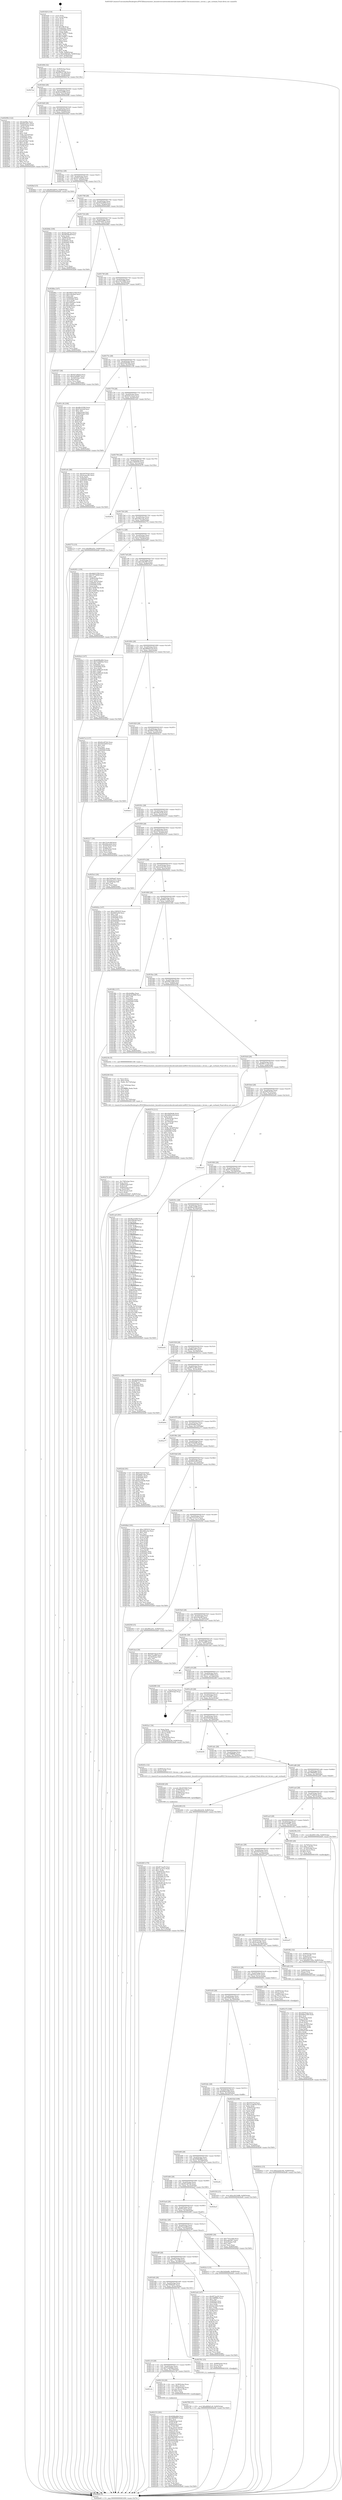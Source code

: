 digraph "0x401620" {
  label = "0x401620 (/mnt/c/Users/mathe/Desktop/tcc/POCII/binaries/extr_linuxdriversnetwirelessbroadcombrcm80211brcmsmacmain.c_brcms_c_get_curband_Final-ollvm.out::main(0))"
  labelloc = "t"
  node[shape=record]

  Entry [label="",width=0.3,height=0.3,shape=circle,fillcolor=black,style=filled]
  "0x401694" [label="{
     0x401694 [32]\l
     | [instrs]\l
     &nbsp;&nbsp;0x401694 \<+6\>: mov -0x90(%rbp),%eax\l
     &nbsp;&nbsp;0x40169a \<+2\>: mov %eax,%ecx\l
     &nbsp;&nbsp;0x40169c \<+6\>: sub $0x868327d8,%ecx\l
     &nbsp;&nbsp;0x4016a2 \<+6\>: mov %eax,-0xa4(%rbp)\l
     &nbsp;&nbsp;0x4016a8 \<+6\>: mov %ecx,-0xa8(%rbp)\l
     &nbsp;&nbsp;0x4016ae \<+6\>: je 00000000004027ae \<main+0x118e\>\l
  }"]
  "0x4027ae" [label="{
     0x4027ae\l
  }", style=dashed]
  "0x4016b4" [label="{
     0x4016b4 [28]\l
     | [instrs]\l
     &nbsp;&nbsp;0x4016b4 \<+5\>: jmp 00000000004016b9 \<main+0x99\>\l
     &nbsp;&nbsp;0x4016b9 \<+6\>: mov -0xa4(%rbp),%eax\l
     &nbsp;&nbsp;0x4016bf \<+5\>: sub $0x8cd23896,%eax\l
     &nbsp;&nbsp;0x4016c4 \<+6\>: mov %eax,-0xac(%rbp)\l
     &nbsp;&nbsp;0x4016ca \<+6\>: je 000000000040200b \<main+0x9eb\>\l
  }"]
  Exit [label="",width=0.3,height=0.3,shape=circle,fillcolor=black,style=filled,peripheries=2]
  "0x40200b" [label="{
     0x40200b [122]\l
     | [instrs]\l
     &nbsp;&nbsp;0x40200b \<+5\>: mov $0x4eb8be,%eax\l
     &nbsp;&nbsp;0x402010 \<+5\>: mov $0x65caf2cc,%ecx\l
     &nbsp;&nbsp;0x402015 \<+4\>: mov -0x60(%rbp),%rdx\l
     &nbsp;&nbsp;0x402019 \<+2\>: mov (%rdx),%esi\l
     &nbsp;&nbsp;0x40201b \<+4\>: mov -0x70(%rbp),%rdx\l
     &nbsp;&nbsp;0x40201f \<+2\>: cmp (%rdx),%esi\l
     &nbsp;&nbsp;0x402021 \<+4\>: setl %dil\l
     &nbsp;&nbsp;0x402025 \<+4\>: and $0x1,%dil\l
     &nbsp;&nbsp;0x402029 \<+4\>: mov %dil,-0x2e(%rbp)\l
     &nbsp;&nbsp;0x40202d \<+7\>: mov 0x40505c,%esi\l
     &nbsp;&nbsp;0x402034 \<+8\>: mov 0x405060,%r8d\l
     &nbsp;&nbsp;0x40203c \<+3\>: mov %esi,%r9d\l
     &nbsp;&nbsp;0x40203f \<+7\>: sub $0xa201fba7,%r9d\l
     &nbsp;&nbsp;0x402046 \<+4\>: sub $0x1,%r9d\l
     &nbsp;&nbsp;0x40204a \<+7\>: add $0xa201fba7,%r9d\l
     &nbsp;&nbsp;0x402051 \<+4\>: imul %r9d,%esi\l
     &nbsp;&nbsp;0x402055 \<+3\>: and $0x1,%esi\l
     &nbsp;&nbsp;0x402058 \<+3\>: cmp $0x0,%esi\l
     &nbsp;&nbsp;0x40205b \<+4\>: sete %dil\l
     &nbsp;&nbsp;0x40205f \<+4\>: cmp $0xa,%r8d\l
     &nbsp;&nbsp;0x402063 \<+4\>: setl %r10b\l
     &nbsp;&nbsp;0x402067 \<+3\>: mov %dil,%r11b\l
     &nbsp;&nbsp;0x40206a \<+3\>: and %r10b,%r11b\l
     &nbsp;&nbsp;0x40206d \<+3\>: xor %r10b,%dil\l
     &nbsp;&nbsp;0x402070 \<+3\>: or %dil,%r11b\l
     &nbsp;&nbsp;0x402073 \<+4\>: test $0x1,%r11b\l
     &nbsp;&nbsp;0x402077 \<+3\>: cmovne %ecx,%eax\l
     &nbsp;&nbsp;0x40207a \<+6\>: mov %eax,-0x90(%rbp)\l
     &nbsp;&nbsp;0x402080 \<+5\>: jmp 0000000000402bd9 \<main+0x15b9\>\l
  }"]
  "0x4016d0" [label="{
     0x4016d0 [28]\l
     | [instrs]\l
     &nbsp;&nbsp;0x4016d0 \<+5\>: jmp 00000000004016d5 \<main+0xb5\>\l
     &nbsp;&nbsp;0x4016d5 \<+6\>: mov -0xa4(%rbp),%eax\l
     &nbsp;&nbsp;0x4016db \<+5\>: sub $0x90548adf,%eax\l
     &nbsp;&nbsp;0x4016e0 \<+6\>: mov %eax,-0xb0(%rbp)\l
     &nbsp;&nbsp;0x4016e6 \<+6\>: je 00000000004028af \<main+0x128f\>\l
  }"]
  "0x402790" [label="{
     0x402790 [15]\l
     | [instrs]\l
     &nbsp;&nbsp;0x402790 \<+10\>: movl $0xd684d1a9,-0x90(%rbp)\l
     &nbsp;&nbsp;0x40279a \<+5\>: jmp 0000000000402bd9 \<main+0x15b9\>\l
  }"]
  "0x4028af" [label="{
     0x4028af [15]\l
     | [instrs]\l
     &nbsp;&nbsp;0x4028af \<+10\>: movl $0x9916d974,-0x90(%rbp)\l
     &nbsp;&nbsp;0x4028b9 \<+5\>: jmp 0000000000402bd9 \<main+0x15b9\>\l
  }"]
  "0x4016ec" [label="{
     0x4016ec [28]\l
     | [instrs]\l
     &nbsp;&nbsp;0x4016ec \<+5\>: jmp 00000000004016f1 \<main+0xd1\>\l
     &nbsp;&nbsp;0x4016f1 \<+6\>: mov -0xa4(%rbp),%eax\l
     &nbsp;&nbsp;0x4016f7 \<+5\>: sub $0x927a6b54,%eax\l
     &nbsp;&nbsp;0x4016fc \<+6\>: mov %eax,-0xb4(%rbp)\l
     &nbsp;&nbsp;0x401702 \<+6\>: je 000000000040279f \<main+0x117f\>\l
  }"]
  "0x40261b" [label="{
     0x40261b [15]\l
     | [instrs]\l
     &nbsp;&nbsp;0x40261b \<+10\>: movl $0xeaed2182,-0x90(%rbp)\l
     &nbsp;&nbsp;0x402625 \<+5\>: jmp 0000000000402bd9 \<main+0x15b9\>\l
  }"]
  "0x40279f" [label="{
     0x40279f\l
  }", style=dashed]
  "0x401708" [label="{
     0x401708 [28]\l
     | [instrs]\l
     &nbsp;&nbsp;0x401708 \<+5\>: jmp 000000000040170d \<main+0xed\>\l
     &nbsp;&nbsp;0x40170d \<+6\>: mov -0xa4(%rbp),%eax\l
     &nbsp;&nbsp;0x401713 \<+5\>: sub $0x934c6f59,%eax\l
     &nbsp;&nbsp;0x401718 \<+6\>: mov %eax,-0xb8(%rbp)\l
     &nbsp;&nbsp;0x40171e \<+6\>: je 000000000040284b \<main+0x122b\>\l
  }"]
  "0x402465" [label="{
     0x402465 [170]\l
     | [instrs]\l
     &nbsp;&nbsp;0x402465 \<+5\>: mov $0xf973ac95,%esi\l
     &nbsp;&nbsp;0x40246a \<+5\>: mov $0x7e2337e,%edx\l
     &nbsp;&nbsp;0x40246f \<+3\>: mov $0x1,%r8b\l
     &nbsp;&nbsp;0x402472 \<+4\>: mov -0x40(%rbp),%rcx\l
     &nbsp;&nbsp;0x402476 \<+6\>: movl $0x0,(%rcx)\l
     &nbsp;&nbsp;0x40247c \<+8\>: mov 0x40505c,%r9d\l
     &nbsp;&nbsp;0x402484 \<+8\>: mov 0x405060,%r10d\l
     &nbsp;&nbsp;0x40248c \<+3\>: mov %r9d,%r11d\l
     &nbsp;&nbsp;0x40248f \<+7\>: add $0x2fed61a8,%r11d\l
     &nbsp;&nbsp;0x402496 \<+4\>: sub $0x1,%r11d\l
     &nbsp;&nbsp;0x40249a \<+7\>: sub $0x2fed61a8,%r11d\l
     &nbsp;&nbsp;0x4024a1 \<+4\>: imul %r11d,%r9d\l
     &nbsp;&nbsp;0x4024a5 \<+4\>: and $0x1,%r9d\l
     &nbsp;&nbsp;0x4024a9 \<+4\>: cmp $0x0,%r9d\l
     &nbsp;&nbsp;0x4024ad \<+3\>: sete %bl\l
     &nbsp;&nbsp;0x4024b0 \<+4\>: cmp $0xa,%r10d\l
     &nbsp;&nbsp;0x4024b4 \<+4\>: setl %r14b\l
     &nbsp;&nbsp;0x4024b8 \<+3\>: mov %bl,%r15b\l
     &nbsp;&nbsp;0x4024bb \<+4\>: xor $0xff,%r15b\l
     &nbsp;&nbsp;0x4024bf \<+3\>: mov %r14b,%r12b\l
     &nbsp;&nbsp;0x4024c2 \<+4\>: xor $0xff,%r12b\l
     &nbsp;&nbsp;0x4024c6 \<+4\>: xor $0x1,%r8b\l
     &nbsp;&nbsp;0x4024ca \<+3\>: mov %r15b,%r13b\l
     &nbsp;&nbsp;0x4024cd \<+4\>: and $0xff,%r13b\l
     &nbsp;&nbsp;0x4024d1 \<+3\>: and %r8b,%bl\l
     &nbsp;&nbsp;0x4024d4 \<+3\>: mov %r12b,%cl\l
     &nbsp;&nbsp;0x4024d7 \<+3\>: and $0xff,%cl\l
     &nbsp;&nbsp;0x4024da \<+3\>: and %r8b,%r14b\l
     &nbsp;&nbsp;0x4024dd \<+3\>: or %bl,%r13b\l
     &nbsp;&nbsp;0x4024e0 \<+3\>: or %r14b,%cl\l
     &nbsp;&nbsp;0x4024e3 \<+3\>: xor %cl,%r13b\l
     &nbsp;&nbsp;0x4024e6 \<+3\>: or %r12b,%r15b\l
     &nbsp;&nbsp;0x4024e9 \<+4\>: xor $0xff,%r15b\l
     &nbsp;&nbsp;0x4024ed \<+4\>: or $0x1,%r8b\l
     &nbsp;&nbsp;0x4024f1 \<+3\>: and %r8b,%r15b\l
     &nbsp;&nbsp;0x4024f4 \<+3\>: or %r15b,%r13b\l
     &nbsp;&nbsp;0x4024f7 \<+4\>: test $0x1,%r13b\l
     &nbsp;&nbsp;0x4024fb \<+3\>: cmovne %edx,%esi\l
     &nbsp;&nbsp;0x4024fe \<+6\>: mov %esi,-0x90(%rbp)\l
     &nbsp;&nbsp;0x402504 \<+6\>: mov %eax,-0x17c(%rbp)\l
     &nbsp;&nbsp;0x40250a \<+5\>: jmp 0000000000402bd9 \<main+0x15b9\>\l
  }"]
  "0x40284b" [label="{
     0x40284b [100]\l
     | [instrs]\l
     &nbsp;&nbsp;0x40284b \<+5\>: mov $0x62cd07d2,%eax\l
     &nbsp;&nbsp;0x402850 \<+5\>: mov $0x90548adf,%ecx\l
     &nbsp;&nbsp;0x402855 \<+2\>: xor %edx,%edx\l
     &nbsp;&nbsp;0x402857 \<+7\>: mov -0x88(%rbp),%rsi\l
     &nbsp;&nbsp;0x40285e \<+6\>: movl $0x0,(%rsi)\l
     &nbsp;&nbsp;0x402864 \<+7\>: mov 0x40505c,%edi\l
     &nbsp;&nbsp;0x40286b \<+8\>: mov 0x405060,%r8d\l
     &nbsp;&nbsp;0x402873 \<+3\>: sub $0x1,%edx\l
     &nbsp;&nbsp;0x402876 \<+3\>: mov %edi,%r9d\l
     &nbsp;&nbsp;0x402879 \<+3\>: add %edx,%r9d\l
     &nbsp;&nbsp;0x40287c \<+4\>: imul %r9d,%edi\l
     &nbsp;&nbsp;0x402880 \<+3\>: and $0x1,%edi\l
     &nbsp;&nbsp;0x402883 \<+3\>: cmp $0x0,%edi\l
     &nbsp;&nbsp;0x402886 \<+4\>: sete %r10b\l
     &nbsp;&nbsp;0x40288a \<+4\>: cmp $0xa,%r8d\l
     &nbsp;&nbsp;0x40288e \<+4\>: setl %r11b\l
     &nbsp;&nbsp;0x402892 \<+3\>: mov %r10b,%bl\l
     &nbsp;&nbsp;0x402895 \<+3\>: and %r11b,%bl\l
     &nbsp;&nbsp;0x402898 \<+3\>: xor %r11b,%r10b\l
     &nbsp;&nbsp;0x40289b \<+3\>: or %r10b,%bl\l
     &nbsp;&nbsp;0x40289e \<+3\>: test $0x1,%bl\l
     &nbsp;&nbsp;0x4028a1 \<+3\>: cmovne %ecx,%eax\l
     &nbsp;&nbsp;0x4028a4 \<+6\>: mov %eax,-0x90(%rbp)\l
     &nbsp;&nbsp;0x4028aa \<+5\>: jmp 0000000000402bd9 \<main+0x15b9\>\l
  }"]
  "0x401724" [label="{
     0x401724 [28]\l
     | [instrs]\l
     &nbsp;&nbsp;0x401724 \<+5\>: jmp 0000000000401729 \<main+0x109\>\l
     &nbsp;&nbsp;0x401729 \<+6\>: mov -0xa4(%rbp),%eax\l
     &nbsp;&nbsp;0x40172f \<+5\>: sub $0x9916d974,%eax\l
     &nbsp;&nbsp;0x401734 \<+6\>: mov %eax,-0xbc(%rbp)\l
     &nbsp;&nbsp;0x40173a \<+6\>: je 00000000004028be \<main+0x129e\>\l
  }"]
  "0x402448" [label="{
     0x402448 [29]\l
     | [instrs]\l
     &nbsp;&nbsp;0x402448 \<+10\>: movabs $0x4030b6,%rdi\l
     &nbsp;&nbsp;0x402452 \<+4\>: mov -0x48(%rbp),%rcx\l
     &nbsp;&nbsp;0x402456 \<+2\>: mov %eax,(%rcx)\l
     &nbsp;&nbsp;0x402458 \<+4\>: mov -0x48(%rbp),%rcx\l
     &nbsp;&nbsp;0x40245c \<+2\>: mov (%rcx),%esi\l
     &nbsp;&nbsp;0x40245e \<+2\>: mov $0x0,%al\l
     &nbsp;&nbsp;0x402460 \<+5\>: call 0000000000401040 \<printf@plt\>\l
     | [calls]\l
     &nbsp;&nbsp;0x401040 \{1\} (unknown)\l
  }"]
  "0x4028be" [label="{
     0x4028be [147]\l
     | [instrs]\l
     &nbsp;&nbsp;0x4028be \<+5\>: mov $0xdb631558,%eax\l
     &nbsp;&nbsp;0x4028c3 \<+5\>: mov $0xccfb29e9,%ecx\l
     &nbsp;&nbsp;0x4028c8 \<+2\>: mov $0x1,%dl\l
     &nbsp;&nbsp;0x4028ca \<+7\>: mov 0x40505c,%esi\l
     &nbsp;&nbsp;0x4028d1 \<+7\>: mov 0x405060,%edi\l
     &nbsp;&nbsp;0x4028d8 \<+3\>: mov %esi,%r8d\l
     &nbsp;&nbsp;0x4028db \<+7\>: sub $0xc0065aec,%r8d\l
     &nbsp;&nbsp;0x4028e2 \<+4\>: sub $0x1,%r8d\l
     &nbsp;&nbsp;0x4028e6 \<+7\>: add $0xc0065aec,%r8d\l
     &nbsp;&nbsp;0x4028ed \<+4\>: imul %r8d,%esi\l
     &nbsp;&nbsp;0x4028f1 \<+3\>: and $0x1,%esi\l
     &nbsp;&nbsp;0x4028f4 \<+3\>: cmp $0x0,%esi\l
     &nbsp;&nbsp;0x4028f7 \<+4\>: sete %r9b\l
     &nbsp;&nbsp;0x4028fb \<+3\>: cmp $0xa,%edi\l
     &nbsp;&nbsp;0x4028fe \<+4\>: setl %r10b\l
     &nbsp;&nbsp;0x402902 \<+3\>: mov %r9b,%r11b\l
     &nbsp;&nbsp;0x402905 \<+4\>: xor $0xff,%r11b\l
     &nbsp;&nbsp;0x402909 \<+3\>: mov %r10b,%bl\l
     &nbsp;&nbsp;0x40290c \<+3\>: xor $0xff,%bl\l
     &nbsp;&nbsp;0x40290f \<+3\>: xor $0x1,%dl\l
     &nbsp;&nbsp;0x402912 \<+3\>: mov %r11b,%r14b\l
     &nbsp;&nbsp;0x402915 \<+4\>: and $0xff,%r14b\l
     &nbsp;&nbsp;0x402919 \<+3\>: and %dl,%r9b\l
     &nbsp;&nbsp;0x40291c \<+3\>: mov %bl,%r15b\l
     &nbsp;&nbsp;0x40291f \<+4\>: and $0xff,%r15b\l
     &nbsp;&nbsp;0x402923 \<+3\>: and %dl,%r10b\l
     &nbsp;&nbsp;0x402926 \<+3\>: or %r9b,%r14b\l
     &nbsp;&nbsp;0x402929 \<+3\>: or %r10b,%r15b\l
     &nbsp;&nbsp;0x40292c \<+3\>: xor %r15b,%r14b\l
     &nbsp;&nbsp;0x40292f \<+3\>: or %bl,%r11b\l
     &nbsp;&nbsp;0x402932 \<+4\>: xor $0xff,%r11b\l
     &nbsp;&nbsp;0x402936 \<+3\>: or $0x1,%dl\l
     &nbsp;&nbsp;0x402939 \<+3\>: and %dl,%r11b\l
     &nbsp;&nbsp;0x40293c \<+3\>: or %r11b,%r14b\l
     &nbsp;&nbsp;0x40293f \<+4\>: test $0x1,%r14b\l
     &nbsp;&nbsp;0x402943 \<+3\>: cmovne %ecx,%eax\l
     &nbsp;&nbsp;0x402946 \<+6\>: mov %eax,-0x90(%rbp)\l
     &nbsp;&nbsp;0x40294c \<+5\>: jmp 0000000000402bd9 \<main+0x15b9\>\l
  }"]
  "0x401740" [label="{
     0x401740 [28]\l
     | [instrs]\l
     &nbsp;&nbsp;0x401740 \<+5\>: jmp 0000000000401745 \<main+0x125\>\l
     &nbsp;&nbsp;0x401745 \<+6\>: mov -0xa4(%rbp),%eax\l
     &nbsp;&nbsp;0x40174b \<+5\>: sub $0xa3633488,%eax\l
     &nbsp;&nbsp;0x401750 \<+6\>: mov %eax,-0xc0(%rbp)\l
     &nbsp;&nbsp;0x401756 \<+6\>: je 0000000000401f27 \<main+0x907\>\l
  }"]
  "0x402274" [label="{
     0x402274 [45]\l
     | [instrs]\l
     &nbsp;&nbsp;0x402274 \<+6\>: mov -0x178(%rbp),%ecx\l
     &nbsp;&nbsp;0x40227a \<+3\>: imul %eax,%ecx\l
     &nbsp;&nbsp;0x40227d \<+4\>: mov -0x68(%rbp),%r8\l
     &nbsp;&nbsp;0x402281 \<+3\>: mov (%r8),%r8\l
     &nbsp;&nbsp;0x402284 \<+4\>: mov -0x60(%rbp),%r9\l
     &nbsp;&nbsp;0x402288 \<+3\>: movslq (%r9),%r9\l
     &nbsp;&nbsp;0x40228b \<+4\>: mov (%r8,%r9,8),%r8\l
     &nbsp;&nbsp;0x40228f \<+3\>: mov %ecx,(%r8)\l
     &nbsp;&nbsp;0x402292 \<+10\>: movl $0x1d163fd7,-0x90(%rbp)\l
     &nbsp;&nbsp;0x40229c \<+5\>: jmp 0000000000402bd9 \<main+0x15b9\>\l
  }"]
  "0x401f27" [label="{
     0x401f27 [30]\l
     | [instrs]\l
     &nbsp;&nbsp;0x401f27 \<+5\>: mov $0x927a6b54,%eax\l
     &nbsp;&nbsp;0x401f2c \<+5\>: mov $0x4329d8f7,%ecx\l
     &nbsp;&nbsp;0x401f31 \<+3\>: mov -0x34(%rbp),%edx\l
     &nbsp;&nbsp;0x401f34 \<+3\>: cmp $0x0,%edx\l
     &nbsp;&nbsp;0x401f37 \<+3\>: cmove %ecx,%eax\l
     &nbsp;&nbsp;0x401f3a \<+6\>: mov %eax,-0x90(%rbp)\l
     &nbsp;&nbsp;0x401f40 \<+5\>: jmp 0000000000402bd9 \<main+0x15b9\>\l
  }"]
  "0x40175c" [label="{
     0x40175c [28]\l
     | [instrs]\l
     &nbsp;&nbsp;0x40175c \<+5\>: jmp 0000000000401761 \<main+0x141\>\l
     &nbsp;&nbsp;0x401761 \<+6\>: mov -0xa4(%rbp),%eax\l
     &nbsp;&nbsp;0x401767 \<+5\>: sub $0xb50654fa,%eax\l
     &nbsp;&nbsp;0x40176c \<+6\>: mov %eax,-0xc4(%rbp)\l
     &nbsp;&nbsp;0x401772 \<+6\>: je 0000000000401c36 \<main+0x616\>\l
  }"]
  "0x402240" [label="{
     0x402240 [52]\l
     | [instrs]\l
     &nbsp;&nbsp;0x402240 \<+2\>: xor %ecx,%ecx\l
     &nbsp;&nbsp;0x402242 \<+5\>: mov $0x2,%edx\l
     &nbsp;&nbsp;0x402247 \<+6\>: mov %edx,-0x174(%rbp)\l
     &nbsp;&nbsp;0x40224d \<+1\>: cltd\l
     &nbsp;&nbsp;0x40224e \<+6\>: mov -0x174(%rbp),%esi\l
     &nbsp;&nbsp;0x402254 \<+2\>: idiv %esi\l
     &nbsp;&nbsp;0x402256 \<+6\>: imul $0xfffffffe,%edx,%edx\l
     &nbsp;&nbsp;0x40225c \<+2\>: mov %ecx,%edi\l
     &nbsp;&nbsp;0x40225e \<+2\>: sub %edx,%edi\l
     &nbsp;&nbsp;0x402260 \<+2\>: mov %ecx,%edx\l
     &nbsp;&nbsp;0x402262 \<+3\>: sub $0x1,%edx\l
     &nbsp;&nbsp;0x402265 \<+2\>: add %edx,%edi\l
     &nbsp;&nbsp;0x402267 \<+2\>: sub %edi,%ecx\l
     &nbsp;&nbsp;0x402269 \<+6\>: mov %ecx,-0x178(%rbp)\l
     &nbsp;&nbsp;0x40226f \<+5\>: call 0000000000401160 \<next_i\>\l
     | [calls]\l
     &nbsp;&nbsp;0x401160 \{1\} (/mnt/c/Users/mathe/Desktop/tcc/POCII/binaries/extr_linuxdriversnetwirelessbroadcombrcm80211brcmsmacmain.c_brcms_c_get_curband_Final-ollvm.out::next_i)\l
  }"]
  "0x401c36" [label="{
     0x401c36 [106]\l
     | [instrs]\l
     &nbsp;&nbsp;0x401c36 \<+5\>: mov $0xf8a22599,%eax\l
     &nbsp;&nbsp;0x401c3b \<+5\>: mov $0xf7aa2c6f,%ecx\l
     &nbsp;&nbsp;0x401c40 \<+2\>: mov $0x1,%dl\l
     &nbsp;&nbsp;0x401c42 \<+7\>: mov -0x8a(%rbp),%sil\l
     &nbsp;&nbsp;0x401c49 \<+7\>: mov -0x89(%rbp),%dil\l
     &nbsp;&nbsp;0x401c50 \<+3\>: mov %sil,%r8b\l
     &nbsp;&nbsp;0x401c53 \<+4\>: xor $0xff,%r8b\l
     &nbsp;&nbsp;0x401c57 \<+3\>: mov %dil,%r9b\l
     &nbsp;&nbsp;0x401c5a \<+4\>: xor $0xff,%r9b\l
     &nbsp;&nbsp;0x401c5e \<+3\>: xor $0x0,%dl\l
     &nbsp;&nbsp;0x401c61 \<+3\>: mov %r8b,%r10b\l
     &nbsp;&nbsp;0x401c64 \<+4\>: and $0x0,%r10b\l
     &nbsp;&nbsp;0x401c68 \<+3\>: and %dl,%sil\l
     &nbsp;&nbsp;0x401c6b \<+3\>: mov %r9b,%r11b\l
     &nbsp;&nbsp;0x401c6e \<+4\>: and $0x0,%r11b\l
     &nbsp;&nbsp;0x401c72 \<+3\>: and %dl,%dil\l
     &nbsp;&nbsp;0x401c75 \<+3\>: or %sil,%r10b\l
     &nbsp;&nbsp;0x401c78 \<+3\>: or %dil,%r11b\l
     &nbsp;&nbsp;0x401c7b \<+3\>: xor %r11b,%r10b\l
     &nbsp;&nbsp;0x401c7e \<+3\>: or %r9b,%r8b\l
     &nbsp;&nbsp;0x401c81 \<+4\>: xor $0xff,%r8b\l
     &nbsp;&nbsp;0x401c85 \<+3\>: or $0x0,%dl\l
     &nbsp;&nbsp;0x401c88 \<+3\>: and %dl,%r8b\l
     &nbsp;&nbsp;0x401c8b \<+3\>: or %r8b,%r10b\l
     &nbsp;&nbsp;0x401c8e \<+4\>: test $0x1,%r10b\l
     &nbsp;&nbsp;0x401c92 \<+3\>: cmovne %ecx,%eax\l
     &nbsp;&nbsp;0x401c95 \<+6\>: mov %eax,-0x90(%rbp)\l
     &nbsp;&nbsp;0x401c9b \<+5\>: jmp 0000000000402bd9 \<main+0x15b9\>\l
  }"]
  "0x401778" [label="{
     0x401778 [28]\l
     | [instrs]\l
     &nbsp;&nbsp;0x401778 \<+5\>: jmp 000000000040177d \<main+0x15d\>\l
     &nbsp;&nbsp;0x40177d \<+6\>: mov -0xa4(%rbp),%eax\l
     &nbsp;&nbsp;0x401783 \<+5\>: sub $0xbd51dacd,%eax\l
     &nbsp;&nbsp;0x401788 \<+6\>: mov %eax,-0xc8(%rbp)\l
     &nbsp;&nbsp;0x40178e \<+6\>: je 0000000000401e0c \<main+0x7ec\>\l
  }"]
  "0x402bd9" [label="{
     0x402bd9 [5]\l
     | [instrs]\l
     &nbsp;&nbsp;0x402bd9 \<+5\>: jmp 0000000000401694 \<main+0x74\>\l
  }"]
  "0x401620" [label="{
     0x401620 [116]\l
     | [instrs]\l
     &nbsp;&nbsp;0x401620 \<+1\>: push %rbp\l
     &nbsp;&nbsp;0x401621 \<+3\>: mov %rsp,%rbp\l
     &nbsp;&nbsp;0x401624 \<+2\>: push %r15\l
     &nbsp;&nbsp;0x401626 \<+2\>: push %r14\l
     &nbsp;&nbsp;0x401628 \<+2\>: push %r13\l
     &nbsp;&nbsp;0x40162a \<+2\>: push %r12\l
     &nbsp;&nbsp;0x40162c \<+1\>: push %rbx\l
     &nbsp;&nbsp;0x40162d \<+7\>: sub $0x198,%rsp\l
     &nbsp;&nbsp;0x401634 \<+7\>: mov 0x40505c,%eax\l
     &nbsp;&nbsp;0x40163b \<+7\>: mov 0x405060,%ecx\l
     &nbsp;&nbsp;0x401642 \<+2\>: mov %eax,%edx\l
     &nbsp;&nbsp;0x401644 \<+6\>: sub $0x79a8677,%edx\l
     &nbsp;&nbsp;0x40164a \<+3\>: sub $0x1,%edx\l
     &nbsp;&nbsp;0x40164d \<+6\>: add $0x79a8677,%edx\l
     &nbsp;&nbsp;0x401653 \<+3\>: imul %edx,%eax\l
     &nbsp;&nbsp;0x401656 \<+3\>: and $0x1,%eax\l
     &nbsp;&nbsp;0x401659 \<+3\>: cmp $0x0,%eax\l
     &nbsp;&nbsp;0x40165c \<+4\>: sete %r8b\l
     &nbsp;&nbsp;0x401660 \<+4\>: and $0x1,%r8b\l
     &nbsp;&nbsp;0x401664 \<+7\>: mov %r8b,-0x8a(%rbp)\l
     &nbsp;&nbsp;0x40166b \<+3\>: cmp $0xa,%ecx\l
     &nbsp;&nbsp;0x40166e \<+4\>: setl %r8b\l
     &nbsp;&nbsp;0x401672 \<+4\>: and $0x1,%r8b\l
     &nbsp;&nbsp;0x401676 \<+7\>: mov %r8b,-0x89(%rbp)\l
     &nbsp;&nbsp;0x40167d \<+10\>: movl $0xb50654fa,-0x90(%rbp)\l
     &nbsp;&nbsp;0x401687 \<+6\>: mov %edi,-0x94(%rbp)\l
     &nbsp;&nbsp;0x40168d \<+7\>: mov %rsi,-0xa0(%rbp)\l
  }"]
  "0x402153" [label="{
     0x402153 [181]\l
     | [instrs]\l
     &nbsp;&nbsp;0x402153 \<+5\>: mov $0x6088e884,%ecx\l
     &nbsp;&nbsp;0x402158 \<+5\>: mov $0x36899f55,%edx\l
     &nbsp;&nbsp;0x40215d \<+3\>: mov $0x1,%sil\l
     &nbsp;&nbsp;0x402160 \<+4\>: mov -0x68(%rbp),%rdi\l
     &nbsp;&nbsp;0x402164 \<+3\>: mov (%rdi),%rdi\l
     &nbsp;&nbsp;0x402167 \<+4\>: mov -0x60(%rbp),%r8\l
     &nbsp;&nbsp;0x40216b \<+3\>: movslq (%r8),%r8\l
     &nbsp;&nbsp;0x40216e \<+4\>: mov %rax,(%rdi,%r8,8)\l
     &nbsp;&nbsp;0x402172 \<+4\>: mov -0x50(%rbp),%rax\l
     &nbsp;&nbsp;0x402176 \<+6\>: movl $0x0,(%rax)\l
     &nbsp;&nbsp;0x40217c \<+8\>: mov 0x40505c,%r9d\l
     &nbsp;&nbsp;0x402184 \<+8\>: mov 0x405060,%r10d\l
     &nbsp;&nbsp;0x40218c \<+3\>: mov %r9d,%r11d\l
     &nbsp;&nbsp;0x40218f \<+7\>: sub $0x606d59f4,%r11d\l
     &nbsp;&nbsp;0x402196 \<+4\>: sub $0x1,%r11d\l
     &nbsp;&nbsp;0x40219a \<+7\>: add $0x606d59f4,%r11d\l
     &nbsp;&nbsp;0x4021a1 \<+4\>: imul %r11d,%r9d\l
     &nbsp;&nbsp;0x4021a5 \<+4\>: and $0x1,%r9d\l
     &nbsp;&nbsp;0x4021a9 \<+4\>: cmp $0x0,%r9d\l
     &nbsp;&nbsp;0x4021ad \<+3\>: sete %bl\l
     &nbsp;&nbsp;0x4021b0 \<+4\>: cmp $0xa,%r10d\l
     &nbsp;&nbsp;0x4021b4 \<+4\>: setl %r14b\l
     &nbsp;&nbsp;0x4021b8 \<+3\>: mov %bl,%r15b\l
     &nbsp;&nbsp;0x4021bb \<+4\>: xor $0xff,%r15b\l
     &nbsp;&nbsp;0x4021bf \<+3\>: mov %r14b,%r12b\l
     &nbsp;&nbsp;0x4021c2 \<+4\>: xor $0xff,%r12b\l
     &nbsp;&nbsp;0x4021c6 \<+4\>: xor $0x0,%sil\l
     &nbsp;&nbsp;0x4021ca \<+3\>: mov %r15b,%r13b\l
     &nbsp;&nbsp;0x4021cd \<+4\>: and $0x0,%r13b\l
     &nbsp;&nbsp;0x4021d1 \<+3\>: and %sil,%bl\l
     &nbsp;&nbsp;0x4021d4 \<+3\>: mov %r12b,%al\l
     &nbsp;&nbsp;0x4021d7 \<+2\>: and $0x0,%al\l
     &nbsp;&nbsp;0x4021d9 \<+3\>: and %sil,%r14b\l
     &nbsp;&nbsp;0x4021dc \<+3\>: or %bl,%r13b\l
     &nbsp;&nbsp;0x4021df \<+3\>: or %r14b,%al\l
     &nbsp;&nbsp;0x4021e2 \<+3\>: xor %al,%r13b\l
     &nbsp;&nbsp;0x4021e5 \<+3\>: or %r12b,%r15b\l
     &nbsp;&nbsp;0x4021e8 \<+4\>: xor $0xff,%r15b\l
     &nbsp;&nbsp;0x4021ec \<+4\>: or $0x0,%sil\l
     &nbsp;&nbsp;0x4021f0 \<+3\>: and %sil,%r15b\l
     &nbsp;&nbsp;0x4021f3 \<+3\>: or %r15b,%r13b\l
     &nbsp;&nbsp;0x4021f6 \<+4\>: test $0x1,%r13b\l
     &nbsp;&nbsp;0x4021fa \<+3\>: cmovne %edx,%ecx\l
     &nbsp;&nbsp;0x4021fd \<+6\>: mov %ecx,-0x90(%rbp)\l
     &nbsp;&nbsp;0x402203 \<+5\>: jmp 0000000000402bd9 \<main+0x15b9\>\l
  }"]
  "0x401e0c" [label="{
     0x401e0c [86]\l
     | [instrs]\l
     &nbsp;&nbsp;0x401e0c \<+5\>: mov $0x45f792ab,%eax\l
     &nbsp;&nbsp;0x401e11 \<+5\>: mov $0x4cabac8c,%ecx\l
     &nbsp;&nbsp;0x401e16 \<+2\>: xor %edx,%edx\l
     &nbsp;&nbsp;0x401e18 \<+7\>: mov 0x40505c,%esi\l
     &nbsp;&nbsp;0x401e1f \<+7\>: mov 0x405060,%edi\l
     &nbsp;&nbsp;0x401e26 \<+3\>: sub $0x1,%edx\l
     &nbsp;&nbsp;0x401e29 \<+3\>: mov %esi,%r8d\l
     &nbsp;&nbsp;0x401e2c \<+3\>: add %edx,%r8d\l
     &nbsp;&nbsp;0x401e2f \<+4\>: imul %r8d,%esi\l
     &nbsp;&nbsp;0x401e33 \<+3\>: and $0x1,%esi\l
     &nbsp;&nbsp;0x401e36 \<+3\>: cmp $0x0,%esi\l
     &nbsp;&nbsp;0x401e39 \<+4\>: sete %r9b\l
     &nbsp;&nbsp;0x401e3d \<+3\>: cmp $0xa,%edi\l
     &nbsp;&nbsp;0x401e40 \<+4\>: setl %r10b\l
     &nbsp;&nbsp;0x401e44 \<+3\>: mov %r9b,%r11b\l
     &nbsp;&nbsp;0x401e47 \<+3\>: and %r10b,%r11b\l
     &nbsp;&nbsp;0x401e4a \<+3\>: xor %r10b,%r9b\l
     &nbsp;&nbsp;0x401e4d \<+3\>: or %r9b,%r11b\l
     &nbsp;&nbsp;0x401e50 \<+4\>: test $0x1,%r11b\l
     &nbsp;&nbsp;0x401e54 \<+3\>: cmovne %ecx,%eax\l
     &nbsp;&nbsp;0x401e57 \<+6\>: mov %eax,-0x90(%rbp)\l
     &nbsp;&nbsp;0x401e5d \<+5\>: jmp 0000000000402bd9 \<main+0x15b9\>\l
  }"]
  "0x401794" [label="{
     0x401794 [28]\l
     | [instrs]\l
     &nbsp;&nbsp;0x401794 \<+5\>: jmp 0000000000401799 \<main+0x179\>\l
     &nbsp;&nbsp;0x401799 \<+6\>: mov -0xa4(%rbp),%eax\l
     &nbsp;&nbsp;0x40179f \<+5\>: sub $0xc1995035,%eax\l
     &nbsp;&nbsp;0x4017a4 \<+6\>: mov %eax,-0xcc(%rbp)\l
     &nbsp;&nbsp;0x4017aa \<+6\>: je 0000000000402b7b \<main+0x155b\>\l
  }"]
  "0x401c2c" [label="{
     0x401c2c\l
  }", style=dashed]
  "0x402b7b" [label="{
     0x402b7b\l
  }", style=dashed]
  "0x4017b0" [label="{
     0x4017b0 [28]\l
     | [instrs]\l
     &nbsp;&nbsp;0x4017b0 \<+5\>: jmp 00000000004017b5 \<main+0x195\>\l
     &nbsp;&nbsp;0x4017b5 \<+6\>: mov -0xa4(%rbp),%eax\l
     &nbsp;&nbsp;0x4017bb \<+5\>: sub $0xc6f2cc4a,%eax\l
     &nbsp;&nbsp;0x4017c0 \<+6\>: mov %eax,-0xd0(%rbp)\l
     &nbsp;&nbsp;0x4017c6 \<+6\>: je 0000000000402772 \<main+0x1152\>\l
  }"]
  "0x402136" [label="{
     0x402136 [29]\l
     | [instrs]\l
     &nbsp;&nbsp;0x402136 \<+4\>: mov -0x58(%rbp),%rax\l
     &nbsp;&nbsp;0x40213a \<+6\>: movl $0x1,(%rax)\l
     &nbsp;&nbsp;0x402140 \<+4\>: mov -0x58(%rbp),%rax\l
     &nbsp;&nbsp;0x402144 \<+3\>: movslq (%rax),%rax\l
     &nbsp;&nbsp;0x402147 \<+4\>: shl $0x2,%rax\l
     &nbsp;&nbsp;0x40214b \<+3\>: mov %rax,%rdi\l
     &nbsp;&nbsp;0x40214e \<+5\>: call 0000000000401050 \<malloc@plt\>\l
     | [calls]\l
     &nbsp;&nbsp;0x401050 \{1\} (unknown)\l
  }"]
  "0x402772" [label="{
     0x402772 [15]\l
     | [instrs]\l
     &nbsp;&nbsp;0x402772 \<+10\>: movl $0xf90cef3c,-0x90(%rbp)\l
     &nbsp;&nbsp;0x40277c \<+5\>: jmp 0000000000402bd9 \<main+0x15b9\>\l
  }"]
  "0x4017cc" [label="{
     0x4017cc [28]\l
     | [instrs]\l
     &nbsp;&nbsp;0x4017cc \<+5\>: jmp 00000000004017d1 \<main+0x1b1\>\l
     &nbsp;&nbsp;0x4017d1 \<+6\>: mov -0xa4(%rbp),%eax\l
     &nbsp;&nbsp;0x4017d7 \<+5\>: sub $0xccfb29e9,%eax\l
     &nbsp;&nbsp;0x4017dc \<+6\>: mov %eax,-0xd4(%rbp)\l
     &nbsp;&nbsp;0x4017e2 \<+6\>: je 0000000000402951 \<main+0x1331\>\l
  }"]
  "0x401c10" [label="{
     0x401c10 [28]\l
     | [instrs]\l
     &nbsp;&nbsp;0x401c10 \<+5\>: jmp 0000000000401c15 \<main+0x5f5\>\l
     &nbsp;&nbsp;0x401c15 \<+6\>: mov -0xa4(%rbp),%eax\l
     &nbsp;&nbsp;0x401c1b \<+5\>: sub $0x7edd64be,%eax\l
     &nbsp;&nbsp;0x401c20 \<+6\>: mov %eax,-0x170(%rbp)\l
     &nbsp;&nbsp;0x401c26 \<+6\>: je 0000000000402136 \<main+0xb16\>\l
  }"]
  "0x402951" [label="{
     0x402951 [159]\l
     | [instrs]\l
     &nbsp;&nbsp;0x402951 \<+5\>: mov $0xdb631558,%eax\l
     &nbsp;&nbsp;0x402956 \<+5\>: mov $0x1977d949,%ecx\l
     &nbsp;&nbsp;0x40295b \<+2\>: mov $0x1,%dl\l
     &nbsp;&nbsp;0x40295d \<+7\>: mov -0x88(%rbp),%rsi\l
     &nbsp;&nbsp;0x402964 \<+2\>: mov (%rsi),%edi\l
     &nbsp;&nbsp;0x402966 \<+3\>: mov %edi,-0x2c(%rbp)\l
     &nbsp;&nbsp;0x402969 \<+7\>: mov 0x40505c,%edi\l
     &nbsp;&nbsp;0x402970 \<+8\>: mov 0x405060,%r8d\l
     &nbsp;&nbsp;0x402978 \<+3\>: mov %edi,%r9d\l
     &nbsp;&nbsp;0x40297b \<+7\>: add $0x15b9670b,%r9d\l
     &nbsp;&nbsp;0x402982 \<+4\>: sub $0x1,%r9d\l
     &nbsp;&nbsp;0x402986 \<+7\>: sub $0x15b9670b,%r9d\l
     &nbsp;&nbsp;0x40298d \<+4\>: imul %r9d,%edi\l
     &nbsp;&nbsp;0x402991 \<+3\>: and $0x1,%edi\l
     &nbsp;&nbsp;0x402994 \<+3\>: cmp $0x0,%edi\l
     &nbsp;&nbsp;0x402997 \<+4\>: sete %r10b\l
     &nbsp;&nbsp;0x40299b \<+4\>: cmp $0xa,%r8d\l
     &nbsp;&nbsp;0x40299f \<+4\>: setl %r11b\l
     &nbsp;&nbsp;0x4029a3 \<+3\>: mov %r10b,%bl\l
     &nbsp;&nbsp;0x4029a6 \<+3\>: xor $0xff,%bl\l
     &nbsp;&nbsp;0x4029a9 \<+3\>: mov %r11b,%r14b\l
     &nbsp;&nbsp;0x4029ac \<+4\>: xor $0xff,%r14b\l
     &nbsp;&nbsp;0x4029b0 \<+3\>: xor $0x0,%dl\l
     &nbsp;&nbsp;0x4029b3 \<+3\>: mov %bl,%r15b\l
     &nbsp;&nbsp;0x4029b6 \<+4\>: and $0x0,%r15b\l
     &nbsp;&nbsp;0x4029ba \<+3\>: and %dl,%r10b\l
     &nbsp;&nbsp;0x4029bd \<+3\>: mov %r14b,%r12b\l
     &nbsp;&nbsp;0x4029c0 \<+4\>: and $0x0,%r12b\l
     &nbsp;&nbsp;0x4029c4 \<+3\>: and %dl,%r11b\l
     &nbsp;&nbsp;0x4029c7 \<+3\>: or %r10b,%r15b\l
     &nbsp;&nbsp;0x4029ca \<+3\>: or %r11b,%r12b\l
     &nbsp;&nbsp;0x4029cd \<+3\>: xor %r12b,%r15b\l
     &nbsp;&nbsp;0x4029d0 \<+3\>: or %r14b,%bl\l
     &nbsp;&nbsp;0x4029d3 \<+3\>: xor $0xff,%bl\l
     &nbsp;&nbsp;0x4029d6 \<+3\>: or $0x0,%dl\l
     &nbsp;&nbsp;0x4029d9 \<+2\>: and %dl,%bl\l
     &nbsp;&nbsp;0x4029db \<+3\>: or %bl,%r15b\l
     &nbsp;&nbsp;0x4029de \<+4\>: test $0x1,%r15b\l
     &nbsp;&nbsp;0x4029e2 \<+3\>: cmovne %ecx,%eax\l
     &nbsp;&nbsp;0x4029e5 \<+6\>: mov %eax,-0x90(%rbp)\l
     &nbsp;&nbsp;0x4029eb \<+5\>: jmp 0000000000402bd9 \<main+0x15b9\>\l
  }"]
  "0x4017e8" [label="{
     0x4017e8 [28]\l
     | [instrs]\l
     &nbsp;&nbsp;0x4017e8 \<+5\>: jmp 00000000004017ed \<main+0x1cd\>\l
     &nbsp;&nbsp;0x4017ed \<+6\>: mov -0xa4(%rbp),%eax\l
     &nbsp;&nbsp;0x4017f3 \<+5\>: sub $0xce8e5f67,%eax\l
     &nbsp;&nbsp;0x4017f8 \<+6\>: mov %eax,-0xd8(%rbp)\l
     &nbsp;&nbsp;0x4017fe \<+6\>: je 00000000004020a3 \<main+0xa83\>\l
  }"]
  "0x402781" [label="{
     0x402781 [15]\l
     | [instrs]\l
     &nbsp;&nbsp;0x402781 \<+4\>: mov -0x68(%rbp),%rax\l
     &nbsp;&nbsp;0x402785 \<+3\>: mov (%rax),%rax\l
     &nbsp;&nbsp;0x402788 \<+3\>: mov %rax,%rdi\l
     &nbsp;&nbsp;0x40278b \<+5\>: call 0000000000401030 \<free@plt\>\l
     | [calls]\l
     &nbsp;&nbsp;0x401030 \{1\} (unknown)\l
  }"]
  "0x4020a3" [label="{
     0x4020a3 [147]\l
     | [instrs]\l
     &nbsp;&nbsp;0x4020a3 \<+5\>: mov $0x6088e884,%eax\l
     &nbsp;&nbsp;0x4020a8 \<+5\>: mov $0x7edd64be,%ecx\l
     &nbsp;&nbsp;0x4020ad \<+2\>: mov $0x1,%dl\l
     &nbsp;&nbsp;0x4020af \<+7\>: mov 0x40505c,%esi\l
     &nbsp;&nbsp;0x4020b6 \<+7\>: mov 0x405060,%edi\l
     &nbsp;&nbsp;0x4020bd \<+3\>: mov %esi,%r8d\l
     &nbsp;&nbsp;0x4020c0 \<+7\>: sub $0xc3d98a20,%r8d\l
     &nbsp;&nbsp;0x4020c7 \<+4\>: sub $0x1,%r8d\l
     &nbsp;&nbsp;0x4020cb \<+7\>: add $0xc3d98a20,%r8d\l
     &nbsp;&nbsp;0x4020d2 \<+4\>: imul %r8d,%esi\l
     &nbsp;&nbsp;0x4020d6 \<+3\>: and $0x1,%esi\l
     &nbsp;&nbsp;0x4020d9 \<+3\>: cmp $0x0,%esi\l
     &nbsp;&nbsp;0x4020dc \<+4\>: sete %r9b\l
     &nbsp;&nbsp;0x4020e0 \<+3\>: cmp $0xa,%edi\l
     &nbsp;&nbsp;0x4020e3 \<+4\>: setl %r10b\l
     &nbsp;&nbsp;0x4020e7 \<+3\>: mov %r9b,%r11b\l
     &nbsp;&nbsp;0x4020ea \<+4\>: xor $0xff,%r11b\l
     &nbsp;&nbsp;0x4020ee \<+3\>: mov %r10b,%bl\l
     &nbsp;&nbsp;0x4020f1 \<+3\>: xor $0xff,%bl\l
     &nbsp;&nbsp;0x4020f4 \<+3\>: xor $0x0,%dl\l
     &nbsp;&nbsp;0x4020f7 \<+3\>: mov %r11b,%r14b\l
     &nbsp;&nbsp;0x4020fa \<+4\>: and $0x0,%r14b\l
     &nbsp;&nbsp;0x4020fe \<+3\>: and %dl,%r9b\l
     &nbsp;&nbsp;0x402101 \<+3\>: mov %bl,%r15b\l
     &nbsp;&nbsp;0x402104 \<+4\>: and $0x0,%r15b\l
     &nbsp;&nbsp;0x402108 \<+3\>: and %dl,%r10b\l
     &nbsp;&nbsp;0x40210b \<+3\>: or %r9b,%r14b\l
     &nbsp;&nbsp;0x40210e \<+3\>: or %r10b,%r15b\l
     &nbsp;&nbsp;0x402111 \<+3\>: xor %r15b,%r14b\l
     &nbsp;&nbsp;0x402114 \<+3\>: or %bl,%r11b\l
     &nbsp;&nbsp;0x402117 \<+4\>: xor $0xff,%r11b\l
     &nbsp;&nbsp;0x40211b \<+3\>: or $0x0,%dl\l
     &nbsp;&nbsp;0x40211e \<+3\>: and %dl,%r11b\l
     &nbsp;&nbsp;0x402121 \<+3\>: or %r11b,%r14b\l
     &nbsp;&nbsp;0x402124 \<+4\>: test $0x1,%r14b\l
     &nbsp;&nbsp;0x402128 \<+3\>: cmovne %ecx,%eax\l
     &nbsp;&nbsp;0x40212b \<+6\>: mov %eax,-0x90(%rbp)\l
     &nbsp;&nbsp;0x402131 \<+5\>: jmp 0000000000402bd9 \<main+0x15b9\>\l
  }"]
  "0x401804" [label="{
     0x401804 [28]\l
     | [instrs]\l
     &nbsp;&nbsp;0x401804 \<+5\>: jmp 0000000000401809 \<main+0x1e9\>\l
     &nbsp;&nbsp;0x401809 \<+6\>: mov -0xa4(%rbp),%eax\l
     &nbsp;&nbsp;0x40180f \<+5\>: sub $0xd684d1a9,%eax\l
     &nbsp;&nbsp;0x401814 \<+6\>: mov %eax,-0xdc(%rbp)\l
     &nbsp;&nbsp;0x40181a \<+6\>: je 00000000004027c2 \<main+0x11a2\>\l
  }"]
  "0x401bf4" [label="{
     0x401bf4 [28]\l
     | [instrs]\l
     &nbsp;&nbsp;0x401bf4 \<+5\>: jmp 0000000000401bf9 \<main+0x5d9\>\l
     &nbsp;&nbsp;0x401bf9 \<+6\>: mov -0xa4(%rbp),%eax\l
     &nbsp;&nbsp;0x401bff \<+5\>: sub $0x7bf56a67,%eax\l
     &nbsp;&nbsp;0x401c04 \<+6\>: mov %eax,-0x16c(%rbp)\l
     &nbsp;&nbsp;0x401c0a \<+6\>: je 0000000000402781 \<main+0x1161\>\l
  }"]
  "0x4027c2" [label="{
     0x4027c2 [137]\l
     | [instrs]\l
     &nbsp;&nbsp;0x4027c2 \<+5\>: mov $0x62cd07d2,%eax\l
     &nbsp;&nbsp;0x4027c7 \<+5\>: mov $0x934c6f59,%ecx\l
     &nbsp;&nbsp;0x4027cc \<+2\>: mov $0x1,%dl\l
     &nbsp;&nbsp;0x4027ce \<+2\>: xor %esi,%esi\l
     &nbsp;&nbsp;0x4027d0 \<+7\>: mov 0x40505c,%edi\l
     &nbsp;&nbsp;0x4027d7 \<+8\>: mov 0x405060,%r8d\l
     &nbsp;&nbsp;0x4027df \<+3\>: sub $0x1,%esi\l
     &nbsp;&nbsp;0x4027e2 \<+3\>: mov %edi,%r9d\l
     &nbsp;&nbsp;0x4027e5 \<+3\>: add %esi,%r9d\l
     &nbsp;&nbsp;0x4027e8 \<+4\>: imul %r9d,%edi\l
     &nbsp;&nbsp;0x4027ec \<+3\>: and $0x1,%edi\l
     &nbsp;&nbsp;0x4027ef \<+3\>: cmp $0x0,%edi\l
     &nbsp;&nbsp;0x4027f2 \<+4\>: sete %r10b\l
     &nbsp;&nbsp;0x4027f6 \<+4\>: cmp $0xa,%r8d\l
     &nbsp;&nbsp;0x4027fa \<+4\>: setl %r11b\l
     &nbsp;&nbsp;0x4027fe \<+3\>: mov %r10b,%bl\l
     &nbsp;&nbsp;0x402801 \<+3\>: xor $0xff,%bl\l
     &nbsp;&nbsp;0x402804 \<+3\>: mov %r11b,%r14b\l
     &nbsp;&nbsp;0x402807 \<+4\>: xor $0xff,%r14b\l
     &nbsp;&nbsp;0x40280b \<+3\>: xor $0x1,%dl\l
     &nbsp;&nbsp;0x40280e \<+3\>: mov %bl,%r15b\l
     &nbsp;&nbsp;0x402811 \<+4\>: and $0xff,%r15b\l
     &nbsp;&nbsp;0x402815 \<+3\>: and %dl,%r10b\l
     &nbsp;&nbsp;0x402818 \<+3\>: mov %r14b,%r12b\l
     &nbsp;&nbsp;0x40281b \<+4\>: and $0xff,%r12b\l
     &nbsp;&nbsp;0x40281f \<+3\>: and %dl,%r11b\l
     &nbsp;&nbsp;0x402822 \<+3\>: or %r10b,%r15b\l
     &nbsp;&nbsp;0x402825 \<+3\>: or %r11b,%r12b\l
     &nbsp;&nbsp;0x402828 \<+3\>: xor %r12b,%r15b\l
     &nbsp;&nbsp;0x40282b \<+3\>: or %r14b,%bl\l
     &nbsp;&nbsp;0x40282e \<+3\>: xor $0xff,%bl\l
     &nbsp;&nbsp;0x402831 \<+3\>: or $0x1,%dl\l
     &nbsp;&nbsp;0x402834 \<+2\>: and %dl,%bl\l
     &nbsp;&nbsp;0x402836 \<+3\>: or %bl,%r15b\l
     &nbsp;&nbsp;0x402839 \<+4\>: test $0x1,%r15b\l
     &nbsp;&nbsp;0x40283d \<+3\>: cmovne %ecx,%eax\l
     &nbsp;&nbsp;0x402840 \<+6\>: mov %eax,-0x90(%rbp)\l
     &nbsp;&nbsp;0x402846 \<+5\>: jmp 0000000000402bd9 \<main+0x15b9\>\l
  }"]
  "0x401820" [label="{
     0x401820 [28]\l
     | [instrs]\l
     &nbsp;&nbsp;0x401820 \<+5\>: jmp 0000000000401825 \<main+0x205\>\l
     &nbsp;&nbsp;0x401825 \<+6\>: mov -0xa4(%rbp),%eax\l
     &nbsp;&nbsp;0x40182b \<+5\>: sub $0xdb631558,%eax\l
     &nbsp;&nbsp;0x401830 \<+6\>: mov %eax,-0xe0(%rbp)\l
     &nbsp;&nbsp;0x401836 \<+6\>: je 0000000000402bc1 \<main+0x15a1\>\l
  }"]
  "0x4023a9" [label="{
     0x4023a9 [147]\l
     | [instrs]\l
     &nbsp;&nbsp;0x4023a9 \<+5\>: mov $0xf973ac95,%eax\l
     &nbsp;&nbsp;0x4023ae \<+5\>: mov $0x34ff9f6b,%ecx\l
     &nbsp;&nbsp;0x4023b3 \<+2\>: mov $0x1,%dl\l
     &nbsp;&nbsp;0x4023b5 \<+7\>: mov 0x40505c,%esi\l
     &nbsp;&nbsp;0x4023bc \<+7\>: mov 0x405060,%edi\l
     &nbsp;&nbsp;0x4023c3 \<+3\>: mov %esi,%r8d\l
     &nbsp;&nbsp;0x4023c6 \<+7\>: add $0xfedc3643,%r8d\l
     &nbsp;&nbsp;0x4023cd \<+4\>: sub $0x1,%r8d\l
     &nbsp;&nbsp;0x4023d1 \<+7\>: sub $0xfedc3643,%r8d\l
     &nbsp;&nbsp;0x4023d8 \<+4\>: imul %r8d,%esi\l
     &nbsp;&nbsp;0x4023dc \<+3\>: and $0x1,%esi\l
     &nbsp;&nbsp;0x4023df \<+3\>: cmp $0x0,%esi\l
     &nbsp;&nbsp;0x4023e2 \<+4\>: sete %r9b\l
     &nbsp;&nbsp;0x4023e6 \<+3\>: cmp $0xa,%edi\l
     &nbsp;&nbsp;0x4023e9 \<+4\>: setl %r10b\l
     &nbsp;&nbsp;0x4023ed \<+3\>: mov %r9b,%r11b\l
     &nbsp;&nbsp;0x4023f0 \<+4\>: xor $0xff,%r11b\l
     &nbsp;&nbsp;0x4023f4 \<+3\>: mov %r10b,%bl\l
     &nbsp;&nbsp;0x4023f7 \<+3\>: xor $0xff,%bl\l
     &nbsp;&nbsp;0x4023fa \<+3\>: xor $0x0,%dl\l
     &nbsp;&nbsp;0x4023fd \<+3\>: mov %r11b,%r14b\l
     &nbsp;&nbsp;0x402400 \<+4\>: and $0x0,%r14b\l
     &nbsp;&nbsp;0x402404 \<+3\>: and %dl,%r9b\l
     &nbsp;&nbsp;0x402407 \<+3\>: mov %bl,%r15b\l
     &nbsp;&nbsp;0x40240a \<+4\>: and $0x0,%r15b\l
     &nbsp;&nbsp;0x40240e \<+3\>: and %dl,%r10b\l
     &nbsp;&nbsp;0x402411 \<+3\>: or %r9b,%r14b\l
     &nbsp;&nbsp;0x402414 \<+3\>: or %r10b,%r15b\l
     &nbsp;&nbsp;0x402417 \<+3\>: xor %r15b,%r14b\l
     &nbsp;&nbsp;0x40241a \<+3\>: or %bl,%r11b\l
     &nbsp;&nbsp;0x40241d \<+4\>: xor $0xff,%r11b\l
     &nbsp;&nbsp;0x402421 \<+3\>: or $0x0,%dl\l
     &nbsp;&nbsp;0x402424 \<+3\>: and %dl,%r11b\l
     &nbsp;&nbsp;0x402427 \<+3\>: or %r11b,%r14b\l
     &nbsp;&nbsp;0x40242a \<+4\>: test $0x1,%r14b\l
     &nbsp;&nbsp;0x40242e \<+3\>: cmovne %ecx,%eax\l
     &nbsp;&nbsp;0x402431 \<+6\>: mov %eax,-0x90(%rbp)\l
     &nbsp;&nbsp;0x402437 \<+5\>: jmp 0000000000402bd9 \<main+0x15b9\>\l
  }"]
  "0x402bc1" [label="{
     0x402bc1\l
  }", style=dashed]
  "0x40183c" [label="{
     0x40183c [28]\l
     | [instrs]\l
     &nbsp;&nbsp;0x40183c \<+5\>: jmp 0000000000401841 \<main+0x221\>\l
     &nbsp;&nbsp;0x401841 \<+6\>: mov -0xa4(%rbp),%eax\l
     &nbsp;&nbsp;0x401847 \<+5\>: sub $0xe46cfe36,%eax\l
     &nbsp;&nbsp;0x40184c \<+6\>: mov %eax,-0xe4(%rbp)\l
     &nbsp;&nbsp;0x401852 \<+6\>: je 0000000000402217 \<main+0xbf7\>\l
  }"]
  "0x401bd8" [label="{
     0x401bd8 [28]\l
     | [instrs]\l
     &nbsp;&nbsp;0x401bd8 \<+5\>: jmp 0000000000401bdd \<main+0x5bd\>\l
     &nbsp;&nbsp;0x401bdd \<+6\>: mov -0xa4(%rbp),%eax\l
     &nbsp;&nbsp;0x401be3 \<+5\>: sub $0x774c2348,%eax\l
     &nbsp;&nbsp;0x401be8 \<+6\>: mov %eax,-0x168(%rbp)\l
     &nbsp;&nbsp;0x401bee \<+6\>: je 00000000004023a9 \<main+0xd89\>\l
  }"]
  "0x402217" [label="{
     0x402217 [36]\l
     | [instrs]\l
     &nbsp;&nbsp;0x402217 \<+5\>: mov $0x73c4c40f,%eax\l
     &nbsp;&nbsp;0x40221c \<+5\>: mov $0xf58cadd4,%ecx\l
     &nbsp;&nbsp;0x402221 \<+4\>: mov -0x50(%rbp),%rdx\l
     &nbsp;&nbsp;0x402225 \<+2\>: mov (%rdx),%esi\l
     &nbsp;&nbsp;0x402227 \<+4\>: mov -0x58(%rbp),%rdx\l
     &nbsp;&nbsp;0x40222b \<+2\>: cmp (%rdx),%esi\l
     &nbsp;&nbsp;0x40222d \<+3\>: cmovl %ecx,%eax\l
     &nbsp;&nbsp;0x402230 \<+6\>: mov %eax,-0x90(%rbp)\l
     &nbsp;&nbsp;0x402236 \<+5\>: jmp 0000000000402bd9 \<main+0x15b9\>\l
  }"]
  "0x401858" [label="{
     0x401858 [28]\l
     | [instrs]\l
     &nbsp;&nbsp;0x401858 \<+5\>: jmp 000000000040185d \<main+0x23d\>\l
     &nbsp;&nbsp;0x40185d \<+6\>: mov -0xa4(%rbp),%eax\l
     &nbsp;&nbsp;0x401863 \<+5\>: sub $0xe666e2c8,%eax\l
     &nbsp;&nbsp;0x401868 \<+6\>: mov %eax,-0xe8(%rbp)\l
     &nbsp;&nbsp;0x40186e \<+6\>: je 00000000004025e3 \<main+0xfc3\>\l
  }"]
  "0x4022c3" [label="{
     0x4022c3 [15]\l
     | [instrs]\l
     &nbsp;&nbsp;0x4022c3 \<+10\>: movl $0x5d2bd8e,-0x90(%rbp)\l
     &nbsp;&nbsp;0x4022cd \<+5\>: jmp 0000000000402bd9 \<main+0x15b9\>\l
  }"]
  "0x4025e3" [label="{
     0x4025e3 [30]\l
     | [instrs]\l
     &nbsp;&nbsp;0x4025e3 \<+5\>: mov $0x7bf56a67,%eax\l
     &nbsp;&nbsp;0x4025e8 \<+5\>: mov $0x522a3231,%ecx\l
     &nbsp;&nbsp;0x4025ed \<+3\>: mov -0x2d(%rbp),%dl\l
     &nbsp;&nbsp;0x4025f0 \<+3\>: test $0x1,%dl\l
     &nbsp;&nbsp;0x4025f3 \<+3\>: cmovne %ecx,%eax\l
     &nbsp;&nbsp;0x4025f6 \<+6\>: mov %eax,-0x90(%rbp)\l
     &nbsp;&nbsp;0x4025fc \<+5\>: jmp 0000000000402bd9 \<main+0x15b9\>\l
  }"]
  "0x401874" [label="{
     0x401874 [28]\l
     | [instrs]\l
     &nbsp;&nbsp;0x401874 \<+5\>: jmp 0000000000401879 \<main+0x259\>\l
     &nbsp;&nbsp;0x401879 \<+6\>: mov -0xa4(%rbp),%eax\l
     &nbsp;&nbsp;0x40187f \<+5\>: sub $0xeaed2182,%eax\l
     &nbsp;&nbsp;0x401884 \<+6\>: mov %eax,-0xec(%rbp)\l
     &nbsp;&nbsp;0x40188a \<+6\>: je 000000000040262a \<main+0x100a\>\l
  }"]
  "0x401bbc" [label="{
     0x401bbc [28]\l
     | [instrs]\l
     &nbsp;&nbsp;0x401bbc \<+5\>: jmp 0000000000401bc1 \<main+0x5a1\>\l
     &nbsp;&nbsp;0x401bc1 \<+6\>: mov -0xa4(%rbp),%eax\l
     &nbsp;&nbsp;0x401bc7 \<+5\>: sub $0x73c4c40f,%eax\l
     &nbsp;&nbsp;0x401bcc \<+6\>: mov %eax,-0x164(%rbp)\l
     &nbsp;&nbsp;0x401bd2 \<+6\>: je 00000000004022c3 \<main+0xca3\>\l
  }"]
  "0x40262a" [label="{
     0x40262a [147]\l
     | [instrs]\l
     &nbsp;&nbsp;0x40262a \<+5\>: mov $0xc1995035,%eax\l
     &nbsp;&nbsp;0x40262f \<+5\>: mov $0x6693a58,%ecx\l
     &nbsp;&nbsp;0x402634 \<+2\>: mov $0x1,%dl\l
     &nbsp;&nbsp;0x402636 \<+7\>: mov 0x40505c,%esi\l
     &nbsp;&nbsp;0x40263d \<+7\>: mov 0x405060,%edi\l
     &nbsp;&nbsp;0x402644 \<+3\>: mov %esi,%r8d\l
     &nbsp;&nbsp;0x402647 \<+7\>: add $0x8d4b4023,%r8d\l
     &nbsp;&nbsp;0x40264e \<+4\>: sub $0x1,%r8d\l
     &nbsp;&nbsp;0x402652 \<+7\>: sub $0x8d4b4023,%r8d\l
     &nbsp;&nbsp;0x402659 \<+4\>: imul %r8d,%esi\l
     &nbsp;&nbsp;0x40265d \<+3\>: and $0x1,%esi\l
     &nbsp;&nbsp;0x402660 \<+3\>: cmp $0x0,%esi\l
     &nbsp;&nbsp;0x402663 \<+4\>: sete %r9b\l
     &nbsp;&nbsp;0x402667 \<+3\>: cmp $0xa,%edi\l
     &nbsp;&nbsp;0x40266a \<+4\>: setl %r10b\l
     &nbsp;&nbsp;0x40266e \<+3\>: mov %r9b,%r11b\l
     &nbsp;&nbsp;0x402671 \<+4\>: xor $0xff,%r11b\l
     &nbsp;&nbsp;0x402675 \<+3\>: mov %r10b,%bl\l
     &nbsp;&nbsp;0x402678 \<+3\>: xor $0xff,%bl\l
     &nbsp;&nbsp;0x40267b \<+3\>: xor $0x0,%dl\l
     &nbsp;&nbsp;0x40267e \<+3\>: mov %r11b,%r14b\l
     &nbsp;&nbsp;0x402681 \<+4\>: and $0x0,%r14b\l
     &nbsp;&nbsp;0x402685 \<+3\>: and %dl,%r9b\l
     &nbsp;&nbsp;0x402688 \<+3\>: mov %bl,%r15b\l
     &nbsp;&nbsp;0x40268b \<+4\>: and $0x0,%r15b\l
     &nbsp;&nbsp;0x40268f \<+3\>: and %dl,%r10b\l
     &nbsp;&nbsp;0x402692 \<+3\>: or %r9b,%r14b\l
     &nbsp;&nbsp;0x402695 \<+3\>: or %r10b,%r15b\l
     &nbsp;&nbsp;0x402698 \<+3\>: xor %r15b,%r14b\l
     &nbsp;&nbsp;0x40269b \<+3\>: or %bl,%r11b\l
     &nbsp;&nbsp;0x40269e \<+4\>: xor $0xff,%r11b\l
     &nbsp;&nbsp;0x4026a2 \<+3\>: or $0x0,%dl\l
     &nbsp;&nbsp;0x4026a5 \<+3\>: and %dl,%r11b\l
     &nbsp;&nbsp;0x4026a8 \<+3\>: or %r11b,%r14b\l
     &nbsp;&nbsp;0x4026ab \<+4\>: test $0x1,%r14b\l
     &nbsp;&nbsp;0x4026af \<+3\>: cmovne %ecx,%eax\l
     &nbsp;&nbsp;0x4026b2 \<+6\>: mov %eax,-0x90(%rbp)\l
     &nbsp;&nbsp;0x4026b8 \<+5\>: jmp 0000000000402bd9 \<main+0x15b9\>\l
  }"]
  "0x401890" [label="{
     0x401890 [28]\l
     | [instrs]\l
     &nbsp;&nbsp;0x401890 \<+5\>: jmp 0000000000401895 \<main+0x275\>\l
     &nbsp;&nbsp;0x401895 \<+6\>: mov -0xa4(%rbp),%eax\l
     &nbsp;&nbsp;0x40189b \<+5\>: sub $0xf091149a,%eax\l
     &nbsp;&nbsp;0x4018a0 \<+6\>: mov %eax,-0xf0(%rbp)\l
     &nbsp;&nbsp;0x4018a6 \<+6\>: je 0000000000401f82 \<main+0x962\>\l
  }"]
  "0x402085" [label="{
     0x402085 [30]\l
     | [instrs]\l
     &nbsp;&nbsp;0x402085 \<+5\>: mov $0x774c2348,%eax\l
     &nbsp;&nbsp;0x40208a \<+5\>: mov $0xce8e5f67,%ecx\l
     &nbsp;&nbsp;0x40208f \<+3\>: mov -0x2e(%rbp),%dl\l
     &nbsp;&nbsp;0x402092 \<+3\>: test $0x1,%dl\l
     &nbsp;&nbsp;0x402095 \<+3\>: cmovne %ecx,%eax\l
     &nbsp;&nbsp;0x402098 \<+6\>: mov %eax,-0x90(%rbp)\l
     &nbsp;&nbsp;0x40209e \<+5\>: jmp 0000000000402bd9 \<main+0x15b9\>\l
  }"]
  "0x401f82" [label="{
     0x401f82 [137]\l
     | [instrs]\l
     &nbsp;&nbsp;0x401f82 \<+5\>: mov $0x4eb8be,%eax\l
     &nbsp;&nbsp;0x401f87 \<+5\>: mov $0x8cd23896,%ecx\l
     &nbsp;&nbsp;0x401f8c \<+2\>: mov $0x1,%dl\l
     &nbsp;&nbsp;0x401f8e \<+2\>: xor %esi,%esi\l
     &nbsp;&nbsp;0x401f90 \<+7\>: mov 0x40505c,%edi\l
     &nbsp;&nbsp;0x401f97 \<+8\>: mov 0x405060,%r8d\l
     &nbsp;&nbsp;0x401f9f \<+3\>: sub $0x1,%esi\l
     &nbsp;&nbsp;0x401fa2 \<+3\>: mov %edi,%r9d\l
     &nbsp;&nbsp;0x401fa5 \<+3\>: add %esi,%r9d\l
     &nbsp;&nbsp;0x401fa8 \<+4\>: imul %r9d,%edi\l
     &nbsp;&nbsp;0x401fac \<+3\>: and $0x1,%edi\l
     &nbsp;&nbsp;0x401faf \<+3\>: cmp $0x0,%edi\l
     &nbsp;&nbsp;0x401fb2 \<+4\>: sete %r10b\l
     &nbsp;&nbsp;0x401fb6 \<+4\>: cmp $0xa,%r8d\l
     &nbsp;&nbsp;0x401fba \<+4\>: setl %r11b\l
     &nbsp;&nbsp;0x401fbe \<+3\>: mov %r10b,%bl\l
     &nbsp;&nbsp;0x401fc1 \<+3\>: xor $0xff,%bl\l
     &nbsp;&nbsp;0x401fc4 \<+3\>: mov %r11b,%r14b\l
     &nbsp;&nbsp;0x401fc7 \<+4\>: xor $0xff,%r14b\l
     &nbsp;&nbsp;0x401fcb \<+3\>: xor $0x0,%dl\l
     &nbsp;&nbsp;0x401fce \<+3\>: mov %bl,%r15b\l
     &nbsp;&nbsp;0x401fd1 \<+4\>: and $0x0,%r15b\l
     &nbsp;&nbsp;0x401fd5 \<+3\>: and %dl,%r10b\l
     &nbsp;&nbsp;0x401fd8 \<+3\>: mov %r14b,%r12b\l
     &nbsp;&nbsp;0x401fdb \<+4\>: and $0x0,%r12b\l
     &nbsp;&nbsp;0x401fdf \<+3\>: and %dl,%r11b\l
     &nbsp;&nbsp;0x401fe2 \<+3\>: or %r10b,%r15b\l
     &nbsp;&nbsp;0x401fe5 \<+3\>: or %r11b,%r12b\l
     &nbsp;&nbsp;0x401fe8 \<+3\>: xor %r12b,%r15b\l
     &nbsp;&nbsp;0x401feb \<+3\>: or %r14b,%bl\l
     &nbsp;&nbsp;0x401fee \<+3\>: xor $0xff,%bl\l
     &nbsp;&nbsp;0x401ff1 \<+3\>: or $0x0,%dl\l
     &nbsp;&nbsp;0x401ff4 \<+2\>: and %dl,%bl\l
     &nbsp;&nbsp;0x401ff6 \<+3\>: or %bl,%r15b\l
     &nbsp;&nbsp;0x401ff9 \<+4\>: test $0x1,%r15b\l
     &nbsp;&nbsp;0x401ffd \<+3\>: cmovne %ecx,%eax\l
     &nbsp;&nbsp;0x402000 \<+6\>: mov %eax,-0x90(%rbp)\l
     &nbsp;&nbsp;0x402006 \<+5\>: jmp 0000000000402bd9 \<main+0x15b9\>\l
  }"]
  "0x4018ac" [label="{
     0x4018ac [28]\l
     | [instrs]\l
     &nbsp;&nbsp;0x4018ac \<+5\>: jmp 00000000004018b1 \<main+0x291\>\l
     &nbsp;&nbsp;0x4018b1 \<+6\>: mov -0xa4(%rbp),%eax\l
     &nbsp;&nbsp;0x4018b7 \<+5\>: sub $0xf58cadd4,%eax\l
     &nbsp;&nbsp;0x4018bc \<+6\>: mov %eax,-0xf4(%rbp)\l
     &nbsp;&nbsp;0x4018c2 \<+6\>: je 000000000040223b \<main+0xc1b\>\l
  }"]
  "0x401ba0" [label="{
     0x401ba0 [28]\l
     | [instrs]\l
     &nbsp;&nbsp;0x401ba0 \<+5\>: jmp 0000000000401ba5 \<main+0x585\>\l
     &nbsp;&nbsp;0x401ba5 \<+6\>: mov -0xa4(%rbp),%eax\l
     &nbsp;&nbsp;0x401bab \<+5\>: sub $0x65caf2cc,%eax\l
     &nbsp;&nbsp;0x401bb0 \<+6\>: mov %eax,-0x160(%rbp)\l
     &nbsp;&nbsp;0x401bb6 \<+6\>: je 0000000000402085 \<main+0xa65\>\l
  }"]
  "0x40223b" [label="{
     0x40223b [5]\l
     | [instrs]\l
     &nbsp;&nbsp;0x40223b \<+5\>: call 0000000000401160 \<next_i\>\l
     | [calls]\l
     &nbsp;&nbsp;0x401160 \{1\} (/mnt/c/Users/mathe/Desktop/tcc/POCII/binaries/extr_linuxdriversnetwirelessbroadcombrcm80211brcmsmacmain.c_brcms_c_get_curband_Final-ollvm.out::next_i)\l
  }"]
  "0x4018c8" [label="{
     0x4018c8 [28]\l
     | [instrs]\l
     &nbsp;&nbsp;0x4018c8 \<+5\>: jmp 00000000004018cd \<main+0x2ad\>\l
     &nbsp;&nbsp;0x4018cd \<+6\>: mov -0xa4(%rbp),%eax\l
     &nbsp;&nbsp;0x4018d3 \<+5\>: sub $0xf6671c18,%eax\l
     &nbsp;&nbsp;0x4018d8 \<+6\>: mov %eax,-0xf8(%rbp)\l
     &nbsp;&nbsp;0x4018de \<+6\>: je 0000000000402574 \<main+0xf54\>\l
  }"]
  "0x402ba5" [label="{
     0x402ba5\l
  }", style=dashed]
  "0x402574" [label="{
     0x402574 [111]\l
     | [instrs]\l
     &nbsp;&nbsp;0x402574 \<+5\>: mov $0x20d5fedb,%eax\l
     &nbsp;&nbsp;0x402579 \<+5\>: mov $0xe666e2c8,%ecx\l
     &nbsp;&nbsp;0x40257e \<+2\>: xor %edx,%edx\l
     &nbsp;&nbsp;0x402580 \<+4\>: mov -0x40(%rbp),%rsi\l
     &nbsp;&nbsp;0x402584 \<+2\>: mov (%rsi),%edi\l
     &nbsp;&nbsp;0x402586 \<+4\>: mov -0x70(%rbp),%rsi\l
     &nbsp;&nbsp;0x40258a \<+2\>: cmp (%rsi),%edi\l
     &nbsp;&nbsp;0x40258c \<+4\>: setl %r8b\l
     &nbsp;&nbsp;0x402590 \<+4\>: and $0x1,%r8b\l
     &nbsp;&nbsp;0x402594 \<+4\>: mov %r8b,-0x2d(%rbp)\l
     &nbsp;&nbsp;0x402598 \<+7\>: mov 0x40505c,%edi\l
     &nbsp;&nbsp;0x40259f \<+8\>: mov 0x405060,%r9d\l
     &nbsp;&nbsp;0x4025a7 \<+3\>: sub $0x1,%edx\l
     &nbsp;&nbsp;0x4025aa \<+3\>: mov %edi,%r10d\l
     &nbsp;&nbsp;0x4025ad \<+3\>: add %edx,%r10d\l
     &nbsp;&nbsp;0x4025b0 \<+4\>: imul %r10d,%edi\l
     &nbsp;&nbsp;0x4025b4 \<+3\>: and $0x1,%edi\l
     &nbsp;&nbsp;0x4025b7 \<+3\>: cmp $0x0,%edi\l
     &nbsp;&nbsp;0x4025ba \<+4\>: sete %r8b\l
     &nbsp;&nbsp;0x4025be \<+4\>: cmp $0xa,%r9d\l
     &nbsp;&nbsp;0x4025c2 \<+4\>: setl %r11b\l
     &nbsp;&nbsp;0x4025c6 \<+3\>: mov %r8b,%bl\l
     &nbsp;&nbsp;0x4025c9 \<+3\>: and %r11b,%bl\l
     &nbsp;&nbsp;0x4025cc \<+3\>: xor %r11b,%r8b\l
     &nbsp;&nbsp;0x4025cf \<+3\>: or %r8b,%bl\l
     &nbsp;&nbsp;0x4025d2 \<+3\>: test $0x1,%bl\l
     &nbsp;&nbsp;0x4025d5 \<+3\>: cmovne %ecx,%eax\l
     &nbsp;&nbsp;0x4025d8 \<+6\>: mov %eax,-0x90(%rbp)\l
     &nbsp;&nbsp;0x4025de \<+5\>: jmp 0000000000402bd9 \<main+0x15b9\>\l
  }"]
  "0x4018e4" [label="{
     0x4018e4 [28]\l
     | [instrs]\l
     &nbsp;&nbsp;0x4018e4 \<+5\>: jmp 00000000004018e9 \<main+0x2c9\>\l
     &nbsp;&nbsp;0x4018e9 \<+6\>: mov -0xa4(%rbp),%eax\l
     &nbsp;&nbsp;0x4018ef \<+5\>: sub $0xf70cf7ef,%eax\l
     &nbsp;&nbsp;0x4018f4 \<+6\>: mov %eax,-0xfc(%rbp)\l
     &nbsp;&nbsp;0x4018fa \<+6\>: je 0000000000402ae4 \<main+0x14c4\>\l
  }"]
  "0x401b84" [label="{
     0x401b84 [28]\l
     | [instrs]\l
     &nbsp;&nbsp;0x401b84 \<+5\>: jmp 0000000000401b89 \<main+0x569\>\l
     &nbsp;&nbsp;0x401b89 \<+6\>: mov -0xa4(%rbp),%eax\l
     &nbsp;&nbsp;0x401b8f \<+5\>: sub $0x62cd07d2,%eax\l
     &nbsp;&nbsp;0x401b94 \<+6\>: mov %eax,-0x15c(%rbp)\l
     &nbsp;&nbsp;0x401b9a \<+6\>: je 0000000000402ba5 \<main+0x1585\>\l
  }"]
  "0x402ae4" [label="{
     0x402ae4\l
  }", style=dashed]
  "0x401900" [label="{
     0x401900 [28]\l
     | [instrs]\l
     &nbsp;&nbsp;0x401900 \<+5\>: jmp 0000000000401905 \<main+0x2e5\>\l
     &nbsp;&nbsp;0x401905 \<+6\>: mov -0xa4(%rbp),%eax\l
     &nbsp;&nbsp;0x40190b \<+5\>: sub $0xf7aa2c6f,%eax\l
     &nbsp;&nbsp;0x401910 \<+6\>: mov %eax,-0x100(%rbp)\l
     &nbsp;&nbsp;0x401916 \<+6\>: je 0000000000401ca0 \<main+0x680\>\l
  }"]
  "0x402a9c" [label="{
     0x402a9c\l
  }", style=dashed]
  "0x401ca0" [label="{
     0x401ca0 [301]\l
     | [instrs]\l
     &nbsp;&nbsp;0x401ca0 \<+5\>: mov $0xf8a22599,%eax\l
     &nbsp;&nbsp;0x401ca5 \<+5\>: mov $0xa5fdc80,%ecx\l
     &nbsp;&nbsp;0x401caa \<+3\>: mov %rsp,%rdx\l
     &nbsp;&nbsp;0x401cad \<+4\>: add $0xfffffffffffffff0,%rdx\l
     &nbsp;&nbsp;0x401cb1 \<+3\>: mov %rdx,%rsp\l
     &nbsp;&nbsp;0x401cb4 \<+7\>: mov %rdx,-0x88(%rbp)\l
     &nbsp;&nbsp;0x401cbb \<+3\>: mov %rsp,%rdx\l
     &nbsp;&nbsp;0x401cbe \<+4\>: add $0xfffffffffffffff0,%rdx\l
     &nbsp;&nbsp;0x401cc2 \<+3\>: mov %rdx,%rsp\l
     &nbsp;&nbsp;0x401cc5 \<+3\>: mov %rsp,%rsi\l
     &nbsp;&nbsp;0x401cc8 \<+4\>: add $0xfffffffffffffff0,%rsi\l
     &nbsp;&nbsp;0x401ccc \<+3\>: mov %rsi,%rsp\l
     &nbsp;&nbsp;0x401ccf \<+4\>: mov %rsi,-0x80(%rbp)\l
     &nbsp;&nbsp;0x401cd3 \<+3\>: mov %rsp,%rsi\l
     &nbsp;&nbsp;0x401cd6 \<+4\>: add $0xfffffffffffffff0,%rsi\l
     &nbsp;&nbsp;0x401cda \<+3\>: mov %rsi,%rsp\l
     &nbsp;&nbsp;0x401cdd \<+4\>: mov %rsi,-0x78(%rbp)\l
     &nbsp;&nbsp;0x401ce1 \<+3\>: mov %rsp,%rsi\l
     &nbsp;&nbsp;0x401ce4 \<+4\>: add $0xfffffffffffffff0,%rsi\l
     &nbsp;&nbsp;0x401ce8 \<+3\>: mov %rsi,%rsp\l
     &nbsp;&nbsp;0x401ceb \<+4\>: mov %rsi,-0x70(%rbp)\l
     &nbsp;&nbsp;0x401cef \<+3\>: mov %rsp,%rsi\l
     &nbsp;&nbsp;0x401cf2 \<+4\>: add $0xfffffffffffffff0,%rsi\l
     &nbsp;&nbsp;0x401cf6 \<+3\>: mov %rsi,%rsp\l
     &nbsp;&nbsp;0x401cf9 \<+4\>: mov %rsi,-0x68(%rbp)\l
     &nbsp;&nbsp;0x401cfd \<+3\>: mov %rsp,%rsi\l
     &nbsp;&nbsp;0x401d00 \<+4\>: add $0xfffffffffffffff0,%rsi\l
     &nbsp;&nbsp;0x401d04 \<+3\>: mov %rsi,%rsp\l
     &nbsp;&nbsp;0x401d07 \<+4\>: mov %rsi,-0x60(%rbp)\l
     &nbsp;&nbsp;0x401d0b \<+3\>: mov %rsp,%rsi\l
     &nbsp;&nbsp;0x401d0e \<+4\>: add $0xfffffffffffffff0,%rsi\l
     &nbsp;&nbsp;0x401d12 \<+3\>: mov %rsi,%rsp\l
     &nbsp;&nbsp;0x401d15 \<+4\>: mov %rsi,-0x58(%rbp)\l
     &nbsp;&nbsp;0x401d19 \<+3\>: mov %rsp,%rsi\l
     &nbsp;&nbsp;0x401d1c \<+4\>: add $0xfffffffffffffff0,%rsi\l
     &nbsp;&nbsp;0x401d20 \<+3\>: mov %rsi,%rsp\l
     &nbsp;&nbsp;0x401d23 \<+4\>: mov %rsi,-0x50(%rbp)\l
     &nbsp;&nbsp;0x401d27 \<+3\>: mov %rsp,%rsi\l
     &nbsp;&nbsp;0x401d2a \<+4\>: add $0xfffffffffffffff0,%rsi\l
     &nbsp;&nbsp;0x401d2e \<+3\>: mov %rsi,%rsp\l
     &nbsp;&nbsp;0x401d31 \<+4\>: mov %rsi,-0x48(%rbp)\l
     &nbsp;&nbsp;0x401d35 \<+3\>: mov %rsp,%rsi\l
     &nbsp;&nbsp;0x401d38 \<+4\>: add $0xfffffffffffffff0,%rsi\l
     &nbsp;&nbsp;0x401d3c \<+3\>: mov %rsi,%rsp\l
     &nbsp;&nbsp;0x401d3f \<+4\>: mov %rsi,-0x40(%rbp)\l
     &nbsp;&nbsp;0x401d43 \<+7\>: mov -0x88(%rbp),%rsi\l
     &nbsp;&nbsp;0x401d4a \<+6\>: movl $0x0,(%rsi)\l
     &nbsp;&nbsp;0x401d50 \<+6\>: mov -0x94(%rbp),%edi\l
     &nbsp;&nbsp;0x401d56 \<+2\>: mov %edi,(%rdx)\l
     &nbsp;&nbsp;0x401d58 \<+4\>: mov -0x80(%rbp),%rsi\l
     &nbsp;&nbsp;0x401d5c \<+7\>: mov -0xa0(%rbp),%r8\l
     &nbsp;&nbsp;0x401d63 \<+3\>: mov %r8,(%rsi)\l
     &nbsp;&nbsp;0x401d66 \<+3\>: cmpl $0x2,(%rdx)\l
     &nbsp;&nbsp;0x401d69 \<+4\>: setne %r9b\l
     &nbsp;&nbsp;0x401d6d \<+4\>: and $0x1,%r9b\l
     &nbsp;&nbsp;0x401d71 \<+4\>: mov %r9b,-0x35(%rbp)\l
     &nbsp;&nbsp;0x401d75 \<+8\>: mov 0x40505c,%r10d\l
     &nbsp;&nbsp;0x401d7d \<+8\>: mov 0x405060,%r11d\l
     &nbsp;&nbsp;0x401d85 \<+3\>: mov %r10d,%ebx\l
     &nbsp;&nbsp;0x401d88 \<+6\>: add $0x543a3dfe,%ebx\l
     &nbsp;&nbsp;0x401d8e \<+3\>: sub $0x1,%ebx\l
     &nbsp;&nbsp;0x401d91 \<+6\>: sub $0x543a3dfe,%ebx\l
     &nbsp;&nbsp;0x401d97 \<+4\>: imul %ebx,%r10d\l
     &nbsp;&nbsp;0x401d9b \<+4\>: and $0x1,%r10d\l
     &nbsp;&nbsp;0x401d9f \<+4\>: cmp $0x0,%r10d\l
     &nbsp;&nbsp;0x401da3 \<+4\>: sete %r9b\l
     &nbsp;&nbsp;0x401da7 \<+4\>: cmp $0xa,%r11d\l
     &nbsp;&nbsp;0x401dab \<+4\>: setl %r14b\l
     &nbsp;&nbsp;0x401daf \<+3\>: mov %r9b,%r15b\l
     &nbsp;&nbsp;0x401db2 \<+3\>: and %r14b,%r15b\l
     &nbsp;&nbsp;0x401db5 \<+3\>: xor %r14b,%r9b\l
     &nbsp;&nbsp;0x401db8 \<+3\>: or %r9b,%r15b\l
     &nbsp;&nbsp;0x401dbb \<+4\>: test $0x1,%r15b\l
     &nbsp;&nbsp;0x401dbf \<+3\>: cmovne %ecx,%eax\l
     &nbsp;&nbsp;0x401dc2 \<+6\>: mov %eax,-0x90(%rbp)\l
     &nbsp;&nbsp;0x401dc8 \<+5\>: jmp 0000000000402bd9 \<main+0x15b9\>\l
  }"]
  "0x40191c" [label="{
     0x40191c [28]\l
     | [instrs]\l
     &nbsp;&nbsp;0x40191c \<+5\>: jmp 0000000000401921 \<main+0x301\>\l
     &nbsp;&nbsp;0x401921 \<+6\>: mov -0xa4(%rbp),%eax\l
     &nbsp;&nbsp;0x401927 \<+5\>: sub $0xf8a22599,%eax\l
     &nbsp;&nbsp;0x40192c \<+6\>: mov %eax,-0x104(%rbp)\l
     &nbsp;&nbsp;0x401932 \<+6\>: je 0000000000402a02 \<main+0x13e2\>\l
  }"]
  "0x401f62" [label="{
     0x401f62 [32]\l
     | [instrs]\l
     &nbsp;&nbsp;0x401f62 \<+4\>: mov -0x68(%rbp),%rdi\l
     &nbsp;&nbsp;0x401f66 \<+3\>: mov %rax,(%rdi)\l
     &nbsp;&nbsp;0x401f69 \<+4\>: mov -0x60(%rbp),%rax\l
     &nbsp;&nbsp;0x401f6d \<+6\>: movl $0x0,(%rax)\l
     &nbsp;&nbsp;0x401f73 \<+10\>: movl $0xf091149a,-0x90(%rbp)\l
     &nbsp;&nbsp;0x401f7d \<+5\>: jmp 0000000000402bd9 \<main+0x15b9\>\l
  }"]
  "0x401b68" [label="{
     0x401b68 [28]\l
     | [instrs]\l
     &nbsp;&nbsp;0x401b68 \<+5\>: jmp 0000000000401b6d \<main+0x54d\>\l
     &nbsp;&nbsp;0x401b6d \<+6\>: mov -0xa4(%rbp),%eax\l
     &nbsp;&nbsp;0x401b73 \<+5\>: sub $0x6088e884,%eax\l
     &nbsp;&nbsp;0x401b78 \<+6\>: mov %eax,-0x158(%rbp)\l
     &nbsp;&nbsp;0x401b7e \<+6\>: je 0000000000402a9c \<main+0x147c\>\l
  }"]
  "0x402a02" [label="{
     0x402a02\l
  }", style=dashed]
  "0x401938" [label="{
     0x401938 [28]\l
     | [instrs]\l
     &nbsp;&nbsp;0x401938 \<+5\>: jmp 000000000040193d \<main+0x31d\>\l
     &nbsp;&nbsp;0x40193d \<+6\>: mov -0xa4(%rbp),%eax\l
     &nbsp;&nbsp;0x401943 \<+5\>: sub $0xf90cef3c,%eax\l
     &nbsp;&nbsp;0x401948 \<+6\>: mov %eax,-0x108(%rbp)\l
     &nbsp;&nbsp;0x40194e \<+6\>: je 000000000040251e \<main+0xefe\>\l
  }"]
  "0x401f18" [label="{
     0x401f18 [15]\l
     | [instrs]\l
     &nbsp;&nbsp;0x401f18 \<+10\>: movl $0xa3633488,-0x90(%rbp)\l
     &nbsp;&nbsp;0x401f22 \<+5\>: jmp 0000000000402bd9 \<main+0x15b9\>\l
  }"]
  "0x40251e" [label="{
     0x40251e [86]\l
     | [instrs]\l
     &nbsp;&nbsp;0x40251e \<+5\>: mov $0x20d5fedb,%eax\l
     &nbsp;&nbsp;0x402523 \<+5\>: mov $0xf6671c18,%ecx\l
     &nbsp;&nbsp;0x402528 \<+2\>: xor %edx,%edx\l
     &nbsp;&nbsp;0x40252a \<+7\>: mov 0x40505c,%esi\l
     &nbsp;&nbsp;0x402531 \<+7\>: mov 0x405060,%edi\l
     &nbsp;&nbsp;0x402538 \<+3\>: sub $0x1,%edx\l
     &nbsp;&nbsp;0x40253b \<+3\>: mov %esi,%r8d\l
     &nbsp;&nbsp;0x40253e \<+3\>: add %edx,%r8d\l
     &nbsp;&nbsp;0x402541 \<+4\>: imul %r8d,%esi\l
     &nbsp;&nbsp;0x402545 \<+3\>: and $0x1,%esi\l
     &nbsp;&nbsp;0x402548 \<+3\>: cmp $0x0,%esi\l
     &nbsp;&nbsp;0x40254b \<+4\>: sete %r9b\l
     &nbsp;&nbsp;0x40254f \<+3\>: cmp $0xa,%edi\l
     &nbsp;&nbsp;0x402552 \<+4\>: setl %r10b\l
     &nbsp;&nbsp;0x402556 \<+3\>: mov %r9b,%r11b\l
     &nbsp;&nbsp;0x402559 \<+3\>: and %r10b,%r11b\l
     &nbsp;&nbsp;0x40255c \<+3\>: xor %r10b,%r9b\l
     &nbsp;&nbsp;0x40255f \<+3\>: or %r9b,%r11b\l
     &nbsp;&nbsp;0x402562 \<+4\>: test $0x1,%r11b\l
     &nbsp;&nbsp;0x402566 \<+3\>: cmovne %ecx,%eax\l
     &nbsp;&nbsp;0x402569 \<+6\>: mov %eax,-0x90(%rbp)\l
     &nbsp;&nbsp;0x40256f \<+5\>: jmp 0000000000402bd9 \<main+0x15b9\>\l
  }"]
  "0x401954" [label="{
     0x401954 [28]\l
     | [instrs]\l
     &nbsp;&nbsp;0x401954 \<+5\>: jmp 0000000000401959 \<main+0x339\>\l
     &nbsp;&nbsp;0x401959 \<+6\>: mov -0xa4(%rbp),%eax\l
     &nbsp;&nbsp;0x40195f \<+5\>: sub $0xf973ac95,%eax\l
     &nbsp;&nbsp;0x401964 \<+6\>: mov %eax,-0x10c(%rbp)\l
     &nbsp;&nbsp;0x40196a \<+6\>: je 0000000000402b0e \<main+0x14ee\>\l
  }"]
  "0x401b4c" [label="{
     0x401b4c [28]\l
     | [instrs]\l
     &nbsp;&nbsp;0x401b4c \<+5\>: jmp 0000000000401b51 \<main+0x531\>\l
     &nbsp;&nbsp;0x401b51 \<+6\>: mov -0xa4(%rbp),%eax\l
     &nbsp;&nbsp;0x401b57 \<+5\>: sub $0x6082e349,%eax\l
     &nbsp;&nbsp;0x401b5c \<+6\>: mov %eax,-0x154(%rbp)\l
     &nbsp;&nbsp;0x401b62 \<+6\>: je 0000000000401f18 \<main+0x8f8\>\l
  }"]
  "0x402b0e" [label="{
     0x402b0e\l
  }", style=dashed]
  "0x401970" [label="{
     0x401970 [28]\l
     | [instrs]\l
     &nbsp;&nbsp;0x401970 \<+5\>: jmp 0000000000401975 \<main+0x355\>\l
     &nbsp;&nbsp;0x401975 \<+6\>: mov -0xa4(%rbp),%eax\l
     &nbsp;&nbsp;0x40197b \<+5\>: sub $0x4eb8be,%eax\l
     &nbsp;&nbsp;0x401980 \<+6\>: mov %eax,-0x110(%rbp)\l
     &nbsp;&nbsp;0x401986 \<+6\>: je 0000000000402a77 \<main+0x1457\>\l
  }"]
  "0x40232d" [label="{
     0x40232d [109]\l
     | [instrs]\l
     &nbsp;&nbsp;0x40232d \<+5\>: mov $0xf70cf7ef,%eax\l
     &nbsp;&nbsp;0x402332 \<+5\>: mov $0x37aa8b3b,%ecx\l
     &nbsp;&nbsp;0x402337 \<+2\>: xor %edx,%edx\l
     &nbsp;&nbsp;0x402339 \<+4\>: mov -0x60(%rbp),%rsi\l
     &nbsp;&nbsp;0x40233d \<+2\>: mov (%rsi),%edi\l
     &nbsp;&nbsp;0x40233f \<+3\>: mov %edx,%r8d\l
     &nbsp;&nbsp;0x402342 \<+4\>: sub $0x1,%r8d\l
     &nbsp;&nbsp;0x402346 \<+3\>: sub %r8d,%edi\l
     &nbsp;&nbsp;0x402349 \<+4\>: mov -0x60(%rbp),%rsi\l
     &nbsp;&nbsp;0x40234d \<+2\>: mov %edi,(%rsi)\l
     &nbsp;&nbsp;0x40234f \<+7\>: mov 0x40505c,%edi\l
     &nbsp;&nbsp;0x402356 \<+8\>: mov 0x405060,%r8d\l
     &nbsp;&nbsp;0x40235e \<+3\>: sub $0x1,%edx\l
     &nbsp;&nbsp;0x402361 \<+3\>: mov %edi,%r9d\l
     &nbsp;&nbsp;0x402364 \<+3\>: add %edx,%r9d\l
     &nbsp;&nbsp;0x402367 \<+4\>: imul %r9d,%edi\l
     &nbsp;&nbsp;0x40236b \<+3\>: and $0x1,%edi\l
     &nbsp;&nbsp;0x40236e \<+3\>: cmp $0x0,%edi\l
     &nbsp;&nbsp;0x402371 \<+4\>: sete %r10b\l
     &nbsp;&nbsp;0x402375 \<+4\>: cmp $0xa,%r8d\l
     &nbsp;&nbsp;0x402379 \<+4\>: setl %r11b\l
     &nbsp;&nbsp;0x40237d \<+3\>: mov %r10b,%bl\l
     &nbsp;&nbsp;0x402380 \<+3\>: and %r11b,%bl\l
     &nbsp;&nbsp;0x402383 \<+3\>: xor %r11b,%r10b\l
     &nbsp;&nbsp;0x402386 \<+3\>: or %r10b,%bl\l
     &nbsp;&nbsp;0x402389 \<+3\>: test $0x1,%bl\l
     &nbsp;&nbsp;0x40238c \<+3\>: cmovne %ecx,%eax\l
     &nbsp;&nbsp;0x40238f \<+6\>: mov %eax,-0x90(%rbp)\l
     &nbsp;&nbsp;0x402395 \<+5\>: jmp 0000000000402bd9 \<main+0x15b9\>\l
  }"]
  "0x402a77" [label="{
     0x402a77\l
  }", style=dashed]
  "0x40198c" [label="{
     0x40198c [28]\l
     | [instrs]\l
     &nbsp;&nbsp;0x40198c \<+5\>: jmp 0000000000401991 \<main+0x371\>\l
     &nbsp;&nbsp;0x401991 \<+6\>: mov -0xa4(%rbp),%eax\l
     &nbsp;&nbsp;0x401997 \<+5\>: sub $0x5d2bd8e,%eax\l
     &nbsp;&nbsp;0x40199c \<+6\>: mov %eax,-0x114(%rbp)\l
     &nbsp;&nbsp;0x4019a2 \<+6\>: je 00000000004022d2 \<main+0xcb2\>\l
  }"]
  "0x401b30" [label="{
     0x401b30 [28]\l
     | [instrs]\l
     &nbsp;&nbsp;0x401b30 \<+5\>: jmp 0000000000401b35 \<main+0x515\>\l
     &nbsp;&nbsp;0x401b35 \<+6\>: mov -0xa4(%rbp),%eax\l
     &nbsp;&nbsp;0x401b3b \<+5\>: sub $0x5b607ebc,%eax\l
     &nbsp;&nbsp;0x401b40 \<+6\>: mov %eax,-0x150(%rbp)\l
     &nbsp;&nbsp;0x401b46 \<+6\>: je 000000000040232d \<main+0xd0d\>\l
  }"]
  "0x4022d2" [label="{
     0x4022d2 [91]\l
     | [instrs]\l
     &nbsp;&nbsp;0x4022d2 \<+5\>: mov $0xf70cf7ef,%eax\l
     &nbsp;&nbsp;0x4022d7 \<+5\>: mov $0x5b607ebc,%ecx\l
     &nbsp;&nbsp;0x4022dc \<+7\>: mov 0x40505c,%edx\l
     &nbsp;&nbsp;0x4022e3 \<+7\>: mov 0x405060,%esi\l
     &nbsp;&nbsp;0x4022ea \<+2\>: mov %edx,%edi\l
     &nbsp;&nbsp;0x4022ec \<+6\>: add $0xbce2d5db,%edi\l
     &nbsp;&nbsp;0x4022f2 \<+3\>: sub $0x1,%edi\l
     &nbsp;&nbsp;0x4022f5 \<+6\>: sub $0xbce2d5db,%edi\l
     &nbsp;&nbsp;0x4022fb \<+3\>: imul %edi,%edx\l
     &nbsp;&nbsp;0x4022fe \<+3\>: and $0x1,%edx\l
     &nbsp;&nbsp;0x402301 \<+3\>: cmp $0x0,%edx\l
     &nbsp;&nbsp;0x402304 \<+4\>: sete %r8b\l
     &nbsp;&nbsp;0x402308 \<+3\>: cmp $0xa,%esi\l
     &nbsp;&nbsp;0x40230b \<+4\>: setl %r9b\l
     &nbsp;&nbsp;0x40230f \<+3\>: mov %r8b,%r10b\l
     &nbsp;&nbsp;0x402312 \<+3\>: and %r9b,%r10b\l
     &nbsp;&nbsp;0x402315 \<+3\>: xor %r9b,%r8b\l
     &nbsp;&nbsp;0x402318 \<+3\>: or %r8b,%r10b\l
     &nbsp;&nbsp;0x40231b \<+4\>: test $0x1,%r10b\l
     &nbsp;&nbsp;0x40231f \<+3\>: cmovne %ecx,%eax\l
     &nbsp;&nbsp;0x402322 \<+6\>: mov %eax,-0x90(%rbp)\l
     &nbsp;&nbsp;0x402328 \<+5\>: jmp 0000000000402bd9 \<main+0x15b9\>\l
  }"]
  "0x4019a8" [label="{
     0x4019a8 [28]\l
     | [instrs]\l
     &nbsp;&nbsp;0x4019a8 \<+5\>: jmp 00000000004019ad \<main+0x38d\>\l
     &nbsp;&nbsp;0x4019ad \<+6\>: mov -0xa4(%rbp),%eax\l
     &nbsp;&nbsp;0x4019b3 \<+5\>: sub $0x6693a58,%eax\l
     &nbsp;&nbsp;0x4019b8 \<+6\>: mov %eax,-0x118(%rbp)\l
     &nbsp;&nbsp;0x4019be \<+6\>: je 00000000004026bd \<main+0x109d\>\l
  }"]
  "0x402601" [label="{
     0x402601 [26]\l
     | [instrs]\l
     &nbsp;&nbsp;0x402601 \<+4\>: mov -0x68(%rbp),%rax\l
     &nbsp;&nbsp;0x402605 \<+3\>: mov (%rax),%rax\l
     &nbsp;&nbsp;0x402608 \<+4\>: mov -0x40(%rbp),%rcx\l
     &nbsp;&nbsp;0x40260c \<+3\>: movslq (%rcx),%rcx\l
     &nbsp;&nbsp;0x40260f \<+4\>: mov (%rax,%rcx,8),%rax\l
     &nbsp;&nbsp;0x402613 \<+3\>: mov %rax,%rdi\l
     &nbsp;&nbsp;0x402616 \<+5\>: call 0000000000401030 \<free@plt\>\l
     | [calls]\l
     &nbsp;&nbsp;0x401030 \{1\} (unknown)\l
  }"]
  "0x4026bd" [label="{
     0x4026bd [181]\l
     | [instrs]\l
     &nbsp;&nbsp;0x4026bd \<+5\>: mov $0xc1995035,%eax\l
     &nbsp;&nbsp;0x4026c2 \<+5\>: mov $0xc6f2cc4a,%ecx\l
     &nbsp;&nbsp;0x4026c7 \<+2\>: mov $0x1,%dl\l
     &nbsp;&nbsp;0x4026c9 \<+2\>: xor %esi,%esi\l
     &nbsp;&nbsp;0x4026cb \<+4\>: mov -0x40(%rbp),%rdi\l
     &nbsp;&nbsp;0x4026cf \<+3\>: mov (%rdi),%r8d\l
     &nbsp;&nbsp;0x4026d2 \<+3\>: mov %esi,%r9d\l
     &nbsp;&nbsp;0x4026d5 \<+3\>: sub %r8d,%r9d\l
     &nbsp;&nbsp;0x4026d8 \<+3\>: mov %esi,%r8d\l
     &nbsp;&nbsp;0x4026db \<+4\>: sub $0x1,%r8d\l
     &nbsp;&nbsp;0x4026df \<+3\>: add %r8d,%r9d\l
     &nbsp;&nbsp;0x4026e2 \<+3\>: sub %r9d,%esi\l
     &nbsp;&nbsp;0x4026e5 \<+4\>: mov -0x40(%rbp),%rdi\l
     &nbsp;&nbsp;0x4026e9 \<+2\>: mov %esi,(%rdi)\l
     &nbsp;&nbsp;0x4026eb \<+7\>: mov 0x40505c,%esi\l
     &nbsp;&nbsp;0x4026f2 \<+8\>: mov 0x405060,%r8d\l
     &nbsp;&nbsp;0x4026fa \<+3\>: mov %esi,%r9d\l
     &nbsp;&nbsp;0x4026fd \<+7\>: sub $0xcb87b134,%r9d\l
     &nbsp;&nbsp;0x402704 \<+4\>: sub $0x1,%r9d\l
     &nbsp;&nbsp;0x402708 \<+7\>: add $0xcb87b134,%r9d\l
     &nbsp;&nbsp;0x40270f \<+4\>: imul %r9d,%esi\l
     &nbsp;&nbsp;0x402713 \<+3\>: and $0x1,%esi\l
     &nbsp;&nbsp;0x402716 \<+3\>: cmp $0x0,%esi\l
     &nbsp;&nbsp;0x402719 \<+4\>: sete %r10b\l
     &nbsp;&nbsp;0x40271d \<+4\>: cmp $0xa,%r8d\l
     &nbsp;&nbsp;0x402721 \<+4\>: setl %r11b\l
     &nbsp;&nbsp;0x402725 \<+3\>: mov %r10b,%bl\l
     &nbsp;&nbsp;0x402728 \<+3\>: xor $0xff,%bl\l
     &nbsp;&nbsp;0x40272b \<+3\>: mov %r11b,%r14b\l
     &nbsp;&nbsp;0x40272e \<+4\>: xor $0xff,%r14b\l
     &nbsp;&nbsp;0x402732 \<+3\>: xor $0x0,%dl\l
     &nbsp;&nbsp;0x402735 \<+3\>: mov %bl,%r15b\l
     &nbsp;&nbsp;0x402738 \<+4\>: and $0x0,%r15b\l
     &nbsp;&nbsp;0x40273c \<+3\>: and %dl,%r10b\l
     &nbsp;&nbsp;0x40273f \<+3\>: mov %r14b,%r12b\l
     &nbsp;&nbsp;0x402742 \<+4\>: and $0x0,%r12b\l
     &nbsp;&nbsp;0x402746 \<+3\>: and %dl,%r11b\l
     &nbsp;&nbsp;0x402749 \<+3\>: or %r10b,%r15b\l
     &nbsp;&nbsp;0x40274c \<+3\>: or %r11b,%r12b\l
     &nbsp;&nbsp;0x40274f \<+3\>: xor %r12b,%r15b\l
     &nbsp;&nbsp;0x402752 \<+3\>: or %r14b,%bl\l
     &nbsp;&nbsp;0x402755 \<+3\>: xor $0xff,%bl\l
     &nbsp;&nbsp;0x402758 \<+3\>: or $0x0,%dl\l
     &nbsp;&nbsp;0x40275b \<+2\>: and %dl,%bl\l
     &nbsp;&nbsp;0x40275d \<+3\>: or %bl,%r15b\l
     &nbsp;&nbsp;0x402760 \<+4\>: test $0x1,%r15b\l
     &nbsp;&nbsp;0x402764 \<+3\>: cmovne %ecx,%eax\l
     &nbsp;&nbsp;0x402767 \<+6\>: mov %eax,-0x90(%rbp)\l
     &nbsp;&nbsp;0x40276d \<+5\>: jmp 0000000000402bd9 \<main+0x15b9\>\l
  }"]
  "0x4019c4" [label="{
     0x4019c4 [28]\l
     | [instrs]\l
     &nbsp;&nbsp;0x4019c4 \<+5\>: jmp 00000000004019c9 \<main+0x3a9\>\l
     &nbsp;&nbsp;0x4019c9 \<+6\>: mov -0xa4(%rbp),%eax\l
     &nbsp;&nbsp;0x4019cf \<+5\>: sub $0x7e2337e,%eax\l
     &nbsp;&nbsp;0x4019d4 \<+6\>: mov %eax,-0x11c(%rbp)\l
     &nbsp;&nbsp;0x4019da \<+6\>: je 000000000040250f \<main+0xeef\>\l
  }"]
  "0x401e72" [label="{
     0x401e72 [166]\l
     | [instrs]\l
     &nbsp;&nbsp;0x401e72 \<+5\>: mov $0x45f792ab,%ecx\l
     &nbsp;&nbsp;0x401e77 \<+5\>: mov $0x6082e349,%edx\l
     &nbsp;&nbsp;0x401e7c \<+3\>: mov $0x1,%sil\l
     &nbsp;&nbsp;0x401e7f \<+4\>: mov -0x78(%rbp),%rdi\l
     &nbsp;&nbsp;0x401e83 \<+2\>: mov %eax,(%rdi)\l
     &nbsp;&nbsp;0x401e85 \<+4\>: mov -0x78(%rbp),%rdi\l
     &nbsp;&nbsp;0x401e89 \<+2\>: mov (%rdi),%eax\l
     &nbsp;&nbsp;0x401e8b \<+3\>: mov %eax,-0x34(%rbp)\l
     &nbsp;&nbsp;0x401e8e \<+7\>: mov 0x40505c,%eax\l
     &nbsp;&nbsp;0x401e95 \<+8\>: mov 0x405060,%r8d\l
     &nbsp;&nbsp;0x401e9d \<+3\>: mov %eax,%r9d\l
     &nbsp;&nbsp;0x401ea0 \<+7\>: sub $0x95b97f49,%r9d\l
     &nbsp;&nbsp;0x401ea7 \<+4\>: sub $0x1,%r9d\l
     &nbsp;&nbsp;0x401eab \<+7\>: add $0x95b97f49,%r9d\l
     &nbsp;&nbsp;0x401eb2 \<+4\>: imul %r9d,%eax\l
     &nbsp;&nbsp;0x401eb6 \<+3\>: and $0x1,%eax\l
     &nbsp;&nbsp;0x401eb9 \<+3\>: cmp $0x0,%eax\l
     &nbsp;&nbsp;0x401ebc \<+4\>: sete %r10b\l
     &nbsp;&nbsp;0x401ec0 \<+4\>: cmp $0xa,%r8d\l
     &nbsp;&nbsp;0x401ec4 \<+4\>: setl %r11b\l
     &nbsp;&nbsp;0x401ec8 \<+3\>: mov %r10b,%bl\l
     &nbsp;&nbsp;0x401ecb \<+3\>: xor $0xff,%bl\l
     &nbsp;&nbsp;0x401ece \<+3\>: mov %r11b,%r14b\l
     &nbsp;&nbsp;0x401ed1 \<+4\>: xor $0xff,%r14b\l
     &nbsp;&nbsp;0x401ed5 \<+4\>: xor $0x1,%sil\l
     &nbsp;&nbsp;0x401ed9 \<+3\>: mov %bl,%r15b\l
     &nbsp;&nbsp;0x401edc \<+4\>: and $0xff,%r15b\l
     &nbsp;&nbsp;0x401ee0 \<+3\>: and %sil,%r10b\l
     &nbsp;&nbsp;0x401ee3 \<+3\>: mov %r14b,%r12b\l
     &nbsp;&nbsp;0x401ee6 \<+4\>: and $0xff,%r12b\l
     &nbsp;&nbsp;0x401eea \<+3\>: and %sil,%r11b\l
     &nbsp;&nbsp;0x401eed \<+3\>: or %r10b,%r15b\l
     &nbsp;&nbsp;0x401ef0 \<+3\>: or %r11b,%r12b\l
     &nbsp;&nbsp;0x401ef3 \<+3\>: xor %r12b,%r15b\l
     &nbsp;&nbsp;0x401ef6 \<+3\>: or %r14b,%bl\l
     &nbsp;&nbsp;0x401ef9 \<+3\>: xor $0xff,%bl\l
     &nbsp;&nbsp;0x401efc \<+4\>: or $0x1,%sil\l
     &nbsp;&nbsp;0x401f00 \<+3\>: and %sil,%bl\l
     &nbsp;&nbsp;0x401f03 \<+3\>: or %bl,%r15b\l
     &nbsp;&nbsp;0x401f06 \<+4\>: test $0x1,%r15b\l
     &nbsp;&nbsp;0x401f0a \<+3\>: cmovne %edx,%ecx\l
     &nbsp;&nbsp;0x401f0d \<+6\>: mov %ecx,-0x90(%rbp)\l
     &nbsp;&nbsp;0x401f13 \<+5\>: jmp 0000000000402bd9 \<main+0x15b9\>\l
  }"]
  "0x40250f" [label="{
     0x40250f [15]\l
     | [instrs]\l
     &nbsp;&nbsp;0x40250f \<+10\>: movl $0xf90cef3c,-0x90(%rbp)\l
     &nbsp;&nbsp;0x402519 \<+5\>: jmp 0000000000402bd9 \<main+0x15b9\>\l
  }"]
  "0x4019e0" [label="{
     0x4019e0 [28]\l
     | [instrs]\l
     &nbsp;&nbsp;0x4019e0 \<+5\>: jmp 00000000004019e5 \<main+0x3c5\>\l
     &nbsp;&nbsp;0x4019e5 \<+6\>: mov -0xa4(%rbp),%eax\l
     &nbsp;&nbsp;0x4019eb \<+5\>: sub $0xa5fdc80,%eax\l
     &nbsp;&nbsp;0x4019f0 \<+6\>: mov %eax,-0x120(%rbp)\l
     &nbsp;&nbsp;0x4019f6 \<+6\>: je 0000000000401dcd \<main+0x7ad\>\l
  }"]
  "0x401b14" [label="{
     0x401b14 [28]\l
     | [instrs]\l
     &nbsp;&nbsp;0x401b14 \<+5\>: jmp 0000000000401b19 \<main+0x4f9\>\l
     &nbsp;&nbsp;0x401b19 \<+6\>: mov -0xa4(%rbp),%eax\l
     &nbsp;&nbsp;0x401b1f \<+5\>: sub $0x522a3231,%eax\l
     &nbsp;&nbsp;0x401b24 \<+6\>: mov %eax,-0x14c(%rbp)\l
     &nbsp;&nbsp;0x401b2a \<+6\>: je 0000000000402601 \<main+0xfe1\>\l
  }"]
  "0x401dcd" [label="{
     0x401dcd [30]\l
     | [instrs]\l
     &nbsp;&nbsp;0x401dcd \<+5\>: mov $0xbd51dacd,%eax\l
     &nbsp;&nbsp;0x401dd2 \<+5\>: mov $0xc72ad89,%ecx\l
     &nbsp;&nbsp;0x401dd7 \<+3\>: mov -0x35(%rbp),%dl\l
     &nbsp;&nbsp;0x401dda \<+3\>: test $0x1,%dl\l
     &nbsp;&nbsp;0x401ddd \<+3\>: cmovne %ecx,%eax\l
     &nbsp;&nbsp;0x401de0 \<+6\>: mov %eax,-0x90(%rbp)\l
     &nbsp;&nbsp;0x401de6 \<+5\>: jmp 0000000000402bd9 \<main+0x15b9\>\l
  }"]
  "0x4019fc" [label="{
     0x4019fc [28]\l
     | [instrs]\l
     &nbsp;&nbsp;0x4019fc \<+5\>: jmp 0000000000401a01 \<main+0x3e1\>\l
     &nbsp;&nbsp;0x401a01 \<+6\>: mov -0xa4(%rbp),%eax\l
     &nbsp;&nbsp;0x401a07 \<+5\>: sub $0xc72ad89,%eax\l
     &nbsp;&nbsp;0x401a0c \<+6\>: mov %eax,-0x124(%rbp)\l
     &nbsp;&nbsp;0x401a12 \<+6\>: je 0000000000401deb \<main+0x7cb\>\l
  }"]
  "0x401e62" [label="{
     0x401e62 [16]\l
     | [instrs]\l
     &nbsp;&nbsp;0x401e62 \<+4\>: mov -0x80(%rbp),%rax\l
     &nbsp;&nbsp;0x401e66 \<+3\>: mov (%rax),%rax\l
     &nbsp;&nbsp;0x401e69 \<+4\>: mov 0x8(%rax),%rdi\l
     &nbsp;&nbsp;0x401e6d \<+5\>: call 0000000000401060 \<atoi@plt\>\l
     | [calls]\l
     &nbsp;&nbsp;0x401060 \{1\} (unknown)\l
  }"]
  "0x401deb" [label="{
     0x401deb\l
  }", style=dashed]
  "0x401a18" [label="{
     0x401a18 [28]\l
     | [instrs]\l
     &nbsp;&nbsp;0x401a18 \<+5\>: jmp 0000000000401a1d \<main+0x3fd\>\l
     &nbsp;&nbsp;0x401a1d \<+6\>: mov -0xa4(%rbp),%eax\l
     &nbsp;&nbsp;0x401a23 \<+5\>: sub $0x1977d949,%eax\l
     &nbsp;&nbsp;0x401a28 \<+6\>: mov %eax,-0x128(%rbp)\l
     &nbsp;&nbsp;0x401a2e \<+6\>: je 00000000004029f0 \<main+0x13d0\>\l
  }"]
  "0x401af8" [label="{
     0x401af8 [28]\l
     | [instrs]\l
     &nbsp;&nbsp;0x401af8 \<+5\>: jmp 0000000000401afd \<main+0x4dd\>\l
     &nbsp;&nbsp;0x401afd \<+6\>: mov -0xa4(%rbp),%eax\l
     &nbsp;&nbsp;0x401b03 \<+5\>: sub $0x4cabac8c,%eax\l
     &nbsp;&nbsp;0x401b08 \<+6\>: mov %eax,-0x148(%rbp)\l
     &nbsp;&nbsp;0x401b0e \<+6\>: je 0000000000401e62 \<main+0x842\>\l
  }"]
  "0x4029f0" [label="{
     0x4029f0 [18]\l
     | [instrs]\l
     &nbsp;&nbsp;0x4029f0 \<+3\>: mov -0x2c(%rbp),%eax\l
     &nbsp;&nbsp;0x4029f3 \<+4\>: lea -0x28(%rbp),%rsp\l
     &nbsp;&nbsp;0x4029f7 \<+1\>: pop %rbx\l
     &nbsp;&nbsp;0x4029f8 \<+2\>: pop %r12\l
     &nbsp;&nbsp;0x4029fa \<+2\>: pop %r13\l
     &nbsp;&nbsp;0x4029fc \<+2\>: pop %r14\l
     &nbsp;&nbsp;0x4029fe \<+2\>: pop %r15\l
     &nbsp;&nbsp;0x402a00 \<+1\>: pop %rbp\l
     &nbsp;&nbsp;0x402a01 \<+1\>: ret\l
  }"]
  "0x401a34" [label="{
     0x401a34 [28]\l
     | [instrs]\l
     &nbsp;&nbsp;0x401a34 \<+5\>: jmp 0000000000401a39 \<main+0x419\>\l
     &nbsp;&nbsp;0x401a39 \<+6\>: mov -0xa4(%rbp),%eax\l
     &nbsp;&nbsp;0x401a3f \<+5\>: sub $0x1d163fd7,%eax\l
     &nbsp;&nbsp;0x401a44 \<+6\>: mov %eax,-0x12c(%rbp)\l
     &nbsp;&nbsp;0x401a4a \<+6\>: je 00000000004022a1 \<main+0xc81\>\l
  }"]
  "0x402a47" [label="{
     0x402a47\l
  }", style=dashed]
  "0x4022a1" [label="{
     0x4022a1 [34]\l
     | [instrs]\l
     &nbsp;&nbsp;0x4022a1 \<+2\>: xor %eax,%eax\l
     &nbsp;&nbsp;0x4022a3 \<+4\>: mov -0x50(%rbp),%rcx\l
     &nbsp;&nbsp;0x4022a7 \<+2\>: mov (%rcx),%edx\l
     &nbsp;&nbsp;0x4022a9 \<+3\>: sub $0x1,%eax\l
     &nbsp;&nbsp;0x4022ac \<+2\>: sub %eax,%edx\l
     &nbsp;&nbsp;0x4022ae \<+4\>: mov -0x50(%rbp),%rcx\l
     &nbsp;&nbsp;0x4022b2 \<+2\>: mov %edx,(%rcx)\l
     &nbsp;&nbsp;0x4022b4 \<+10\>: movl $0xe46cfe36,-0x90(%rbp)\l
     &nbsp;&nbsp;0x4022be \<+5\>: jmp 0000000000402bd9 \<main+0x15b9\>\l
  }"]
  "0x401a50" [label="{
     0x401a50 [28]\l
     | [instrs]\l
     &nbsp;&nbsp;0x401a50 \<+5\>: jmp 0000000000401a55 \<main+0x435\>\l
     &nbsp;&nbsp;0x401a55 \<+6\>: mov -0xa4(%rbp),%eax\l
     &nbsp;&nbsp;0x401a5b \<+5\>: sub $0x20d5fedb,%eax\l
     &nbsp;&nbsp;0x401a60 \<+6\>: mov %eax,-0x130(%rbp)\l
     &nbsp;&nbsp;0x401a66 \<+6\>: je 0000000000402b56 \<main+0x1536\>\l
  }"]
  "0x401adc" [label="{
     0x401adc [28]\l
     | [instrs]\l
     &nbsp;&nbsp;0x401adc \<+5\>: jmp 0000000000401ae1 \<main+0x4c1\>\l
     &nbsp;&nbsp;0x401ae1 \<+6\>: mov -0xa4(%rbp),%eax\l
     &nbsp;&nbsp;0x401ae7 \<+5\>: sub $0x45f792ab,%eax\l
     &nbsp;&nbsp;0x401aec \<+6\>: mov %eax,-0x144(%rbp)\l
     &nbsp;&nbsp;0x401af2 \<+6\>: je 0000000000402a47 \<main+0x1427\>\l
  }"]
  "0x402b56" [label="{
     0x402b56\l
  }", style=dashed]
  "0x401a6c" [label="{
     0x401a6c [28]\l
     | [instrs]\l
     &nbsp;&nbsp;0x401a6c \<+5\>: jmp 0000000000401a71 \<main+0x451\>\l
     &nbsp;&nbsp;0x401a71 \<+6\>: mov -0xa4(%rbp),%eax\l
     &nbsp;&nbsp;0x401a77 \<+5\>: sub $0x34ff9f6b,%eax\l
     &nbsp;&nbsp;0x401a7c \<+6\>: mov %eax,-0x134(%rbp)\l
     &nbsp;&nbsp;0x401a82 \<+6\>: je 000000000040243c \<main+0xe1c\>\l
  }"]
  "0x401f45" [label="{
     0x401f45 [29]\l
     | [instrs]\l
     &nbsp;&nbsp;0x401f45 \<+4\>: mov -0x70(%rbp),%rax\l
     &nbsp;&nbsp;0x401f49 \<+6\>: movl $0x1,(%rax)\l
     &nbsp;&nbsp;0x401f4f \<+4\>: mov -0x70(%rbp),%rax\l
     &nbsp;&nbsp;0x401f53 \<+3\>: movslq (%rax),%rax\l
     &nbsp;&nbsp;0x401f56 \<+4\>: shl $0x3,%rax\l
     &nbsp;&nbsp;0x401f5a \<+3\>: mov %rax,%rdi\l
     &nbsp;&nbsp;0x401f5d \<+5\>: call 0000000000401050 \<malloc@plt\>\l
     | [calls]\l
     &nbsp;&nbsp;0x401050 \{1\} (unknown)\l
  }"]
  "0x40243c" [label="{
     0x40243c [12]\l
     | [instrs]\l
     &nbsp;&nbsp;0x40243c \<+4\>: mov -0x68(%rbp),%rax\l
     &nbsp;&nbsp;0x402440 \<+3\>: mov (%rax),%rdi\l
     &nbsp;&nbsp;0x402443 \<+5\>: call 0000000000401410 \<brcms_c_get_curband\>\l
     | [calls]\l
     &nbsp;&nbsp;0x401410 \{1\} (/mnt/c/Users/mathe/Desktop/tcc/POCII/binaries/extr_linuxdriversnetwirelessbroadcombrcm80211brcmsmacmain.c_brcms_c_get_curband_Final-ollvm.out::brcms_c_get_curband)\l
  }"]
  "0x401a88" [label="{
     0x401a88 [28]\l
     | [instrs]\l
     &nbsp;&nbsp;0x401a88 \<+5\>: jmp 0000000000401a8d \<main+0x46d\>\l
     &nbsp;&nbsp;0x401a8d \<+6\>: mov -0xa4(%rbp),%eax\l
     &nbsp;&nbsp;0x401a93 \<+5\>: sub $0x36899f55,%eax\l
     &nbsp;&nbsp;0x401a98 \<+6\>: mov %eax,-0x138(%rbp)\l
     &nbsp;&nbsp;0x401a9e \<+6\>: je 0000000000402208 \<main+0xbe8\>\l
  }"]
  "0x401ac0" [label="{
     0x401ac0 [28]\l
     | [instrs]\l
     &nbsp;&nbsp;0x401ac0 \<+5\>: jmp 0000000000401ac5 \<main+0x4a5\>\l
     &nbsp;&nbsp;0x401ac5 \<+6\>: mov -0xa4(%rbp),%eax\l
     &nbsp;&nbsp;0x401acb \<+5\>: sub $0x4329d8f7,%eax\l
     &nbsp;&nbsp;0x401ad0 \<+6\>: mov %eax,-0x140(%rbp)\l
     &nbsp;&nbsp;0x401ad6 \<+6\>: je 0000000000401f45 \<main+0x925\>\l
  }"]
  "0x402208" [label="{
     0x402208 [15]\l
     | [instrs]\l
     &nbsp;&nbsp;0x402208 \<+10\>: movl $0xe46cfe36,-0x90(%rbp)\l
     &nbsp;&nbsp;0x402212 \<+5\>: jmp 0000000000402bd9 \<main+0x15b9\>\l
  }"]
  "0x401aa4" [label="{
     0x401aa4 [28]\l
     | [instrs]\l
     &nbsp;&nbsp;0x401aa4 \<+5\>: jmp 0000000000401aa9 \<main+0x489\>\l
     &nbsp;&nbsp;0x401aa9 \<+6\>: mov -0xa4(%rbp),%eax\l
     &nbsp;&nbsp;0x401aaf \<+5\>: sub $0x37aa8b3b,%eax\l
     &nbsp;&nbsp;0x401ab4 \<+6\>: mov %eax,-0x13c(%rbp)\l
     &nbsp;&nbsp;0x401aba \<+6\>: je 000000000040239a \<main+0xd7a\>\l
  }"]
  "0x40239a" [label="{
     0x40239a [15]\l
     | [instrs]\l
     &nbsp;&nbsp;0x40239a \<+10\>: movl $0xf091149a,-0x90(%rbp)\l
     &nbsp;&nbsp;0x4023a4 \<+5\>: jmp 0000000000402bd9 \<main+0x15b9\>\l
  }"]
  Entry -> "0x401620" [label=" 1"]
  "0x401694" -> "0x4027ae" [label=" 0"]
  "0x401694" -> "0x4016b4" [label=" 45"]
  "0x4029f0" -> Exit [label=" 1"]
  "0x4016b4" -> "0x40200b" [label=" 2"]
  "0x4016b4" -> "0x4016d0" [label=" 43"]
  "0x402951" -> "0x402bd9" [label=" 1"]
  "0x4016d0" -> "0x4028af" [label=" 1"]
  "0x4016d0" -> "0x4016ec" [label=" 42"]
  "0x4028be" -> "0x402bd9" [label=" 1"]
  "0x4016ec" -> "0x40279f" [label=" 0"]
  "0x4016ec" -> "0x401708" [label=" 42"]
  "0x4028af" -> "0x402bd9" [label=" 1"]
  "0x401708" -> "0x40284b" [label=" 1"]
  "0x401708" -> "0x401724" [label=" 41"]
  "0x40284b" -> "0x402bd9" [label=" 1"]
  "0x401724" -> "0x4028be" [label=" 1"]
  "0x401724" -> "0x401740" [label=" 40"]
  "0x4027c2" -> "0x402bd9" [label=" 1"]
  "0x401740" -> "0x401f27" [label=" 1"]
  "0x401740" -> "0x40175c" [label=" 39"]
  "0x402790" -> "0x402bd9" [label=" 1"]
  "0x40175c" -> "0x401c36" [label=" 1"]
  "0x40175c" -> "0x401778" [label=" 38"]
  "0x401c36" -> "0x402bd9" [label=" 1"]
  "0x401620" -> "0x401694" [label=" 1"]
  "0x402bd9" -> "0x401694" [label=" 44"]
  "0x402781" -> "0x402790" [label=" 1"]
  "0x401778" -> "0x401e0c" [label=" 1"]
  "0x401778" -> "0x401794" [label=" 37"]
  "0x402772" -> "0x402bd9" [label=" 1"]
  "0x401794" -> "0x402b7b" [label=" 0"]
  "0x401794" -> "0x4017b0" [label=" 37"]
  "0x4026bd" -> "0x402bd9" [label=" 1"]
  "0x4017b0" -> "0x402772" [label=" 1"]
  "0x4017b0" -> "0x4017cc" [label=" 36"]
  "0x40262a" -> "0x402bd9" [label=" 1"]
  "0x4017cc" -> "0x402951" [label=" 1"]
  "0x4017cc" -> "0x4017e8" [label=" 35"]
  "0x402601" -> "0x40261b" [label=" 1"]
  "0x4017e8" -> "0x4020a3" [label=" 1"]
  "0x4017e8" -> "0x401804" [label=" 34"]
  "0x4025e3" -> "0x402bd9" [label=" 2"]
  "0x401804" -> "0x4027c2" [label=" 1"]
  "0x401804" -> "0x401820" [label=" 33"]
  "0x40251e" -> "0x402bd9" [label=" 2"]
  "0x401820" -> "0x402bc1" [label=" 0"]
  "0x401820" -> "0x40183c" [label=" 33"]
  "0x40250f" -> "0x402bd9" [label=" 1"]
  "0x40183c" -> "0x402217" [label=" 2"]
  "0x40183c" -> "0x401858" [label=" 31"]
  "0x402448" -> "0x402465" [label=" 1"]
  "0x401858" -> "0x4025e3" [label=" 2"]
  "0x401858" -> "0x401874" [label=" 29"]
  "0x40243c" -> "0x402448" [label=" 1"]
  "0x401874" -> "0x40262a" [label=" 1"]
  "0x401874" -> "0x401890" [label=" 28"]
  "0x40239a" -> "0x402bd9" [label=" 1"]
  "0x401890" -> "0x401f82" [label=" 2"]
  "0x401890" -> "0x4018ac" [label=" 26"]
  "0x40232d" -> "0x402bd9" [label=" 1"]
  "0x4018ac" -> "0x40223b" [label=" 1"]
  "0x4018ac" -> "0x4018c8" [label=" 25"]
  "0x4022c3" -> "0x402bd9" [label=" 1"]
  "0x4018c8" -> "0x402574" [label=" 2"]
  "0x4018c8" -> "0x4018e4" [label=" 23"]
  "0x4022a1" -> "0x402bd9" [label=" 1"]
  "0x4018e4" -> "0x402ae4" [label=" 0"]
  "0x4018e4" -> "0x401900" [label=" 23"]
  "0x402240" -> "0x402274" [label=" 1"]
  "0x401900" -> "0x401ca0" [label=" 1"]
  "0x401900" -> "0x40191c" [label=" 22"]
  "0x40223b" -> "0x402240" [label=" 1"]
  "0x401ca0" -> "0x402bd9" [label=" 1"]
  "0x402208" -> "0x402bd9" [label=" 1"]
  "0x40191c" -> "0x402a02" [label=" 0"]
  "0x40191c" -> "0x401938" [label=" 22"]
  "0x402153" -> "0x402bd9" [label=" 1"]
  "0x401938" -> "0x40251e" [label=" 2"]
  "0x401938" -> "0x401954" [label=" 20"]
  "0x402136" -> "0x402153" [label=" 1"]
  "0x401954" -> "0x402b0e" [label=" 0"]
  "0x401954" -> "0x401970" [label=" 20"]
  "0x401c10" -> "0x402136" [label=" 1"]
  "0x401970" -> "0x402a77" [label=" 0"]
  "0x401970" -> "0x40198c" [label=" 20"]
  "0x40261b" -> "0x402bd9" [label=" 1"]
  "0x40198c" -> "0x4022d2" [label=" 1"]
  "0x40198c" -> "0x4019a8" [label=" 19"]
  "0x401bf4" -> "0x402781" [label=" 1"]
  "0x4019a8" -> "0x4026bd" [label=" 1"]
  "0x4019a8" -> "0x4019c4" [label=" 18"]
  "0x402574" -> "0x402bd9" [label=" 2"]
  "0x4019c4" -> "0x40250f" [label=" 1"]
  "0x4019c4" -> "0x4019e0" [label=" 17"]
  "0x401bd8" -> "0x4023a9" [label=" 1"]
  "0x4019e0" -> "0x401dcd" [label=" 1"]
  "0x4019e0" -> "0x4019fc" [label=" 16"]
  "0x401dcd" -> "0x402bd9" [label=" 1"]
  "0x401e0c" -> "0x402bd9" [label=" 1"]
  "0x402465" -> "0x402bd9" [label=" 1"]
  "0x4019fc" -> "0x401deb" [label=" 0"]
  "0x4019fc" -> "0x401a18" [label=" 16"]
  "0x401bbc" -> "0x401bd8" [label=" 3"]
  "0x401a18" -> "0x4029f0" [label=" 1"]
  "0x401a18" -> "0x401a34" [label=" 15"]
  "0x4023a9" -> "0x402bd9" [label=" 1"]
  "0x401a34" -> "0x4022a1" [label=" 1"]
  "0x401a34" -> "0x401a50" [label=" 14"]
  "0x4020a3" -> "0x402bd9" [label=" 1"]
  "0x401a50" -> "0x402b56" [label=" 0"]
  "0x401a50" -> "0x401a6c" [label=" 14"]
  "0x401ba0" -> "0x401bbc" [label=" 4"]
  "0x401a6c" -> "0x40243c" [label=" 1"]
  "0x401a6c" -> "0x401a88" [label=" 13"]
  "0x401ba0" -> "0x402085" [label=" 2"]
  "0x401a88" -> "0x402208" [label=" 1"]
  "0x401a88" -> "0x401aa4" [label=" 12"]
  "0x401b84" -> "0x401ba0" [label=" 6"]
  "0x401aa4" -> "0x40239a" [label=" 1"]
  "0x401aa4" -> "0x401ac0" [label=" 11"]
  "0x4022d2" -> "0x402bd9" [label=" 1"]
  "0x401ac0" -> "0x401f45" [label=" 1"]
  "0x401ac0" -> "0x401adc" [label=" 10"]
  "0x402085" -> "0x402bd9" [label=" 2"]
  "0x401adc" -> "0x402a47" [label=" 0"]
  "0x401adc" -> "0x401af8" [label=" 10"]
  "0x401bbc" -> "0x4022c3" [label=" 1"]
  "0x401af8" -> "0x401e62" [label=" 1"]
  "0x401af8" -> "0x401b14" [label=" 9"]
  "0x401e62" -> "0x401e72" [label=" 1"]
  "0x401e72" -> "0x402bd9" [label=" 1"]
  "0x401bd8" -> "0x401bf4" [label=" 2"]
  "0x401b14" -> "0x402601" [label=" 1"]
  "0x401b14" -> "0x401b30" [label=" 8"]
  "0x401bf4" -> "0x401c10" [label=" 1"]
  "0x401b30" -> "0x40232d" [label=" 1"]
  "0x401b30" -> "0x401b4c" [label=" 7"]
  "0x401c10" -> "0x401c2c" [label=" 0"]
  "0x401b4c" -> "0x401f18" [label=" 1"]
  "0x401b4c" -> "0x401b68" [label=" 6"]
  "0x401f18" -> "0x402bd9" [label=" 1"]
  "0x401f27" -> "0x402bd9" [label=" 1"]
  "0x401f45" -> "0x401f62" [label=" 1"]
  "0x401f62" -> "0x402bd9" [label=" 1"]
  "0x401f82" -> "0x402bd9" [label=" 2"]
  "0x40200b" -> "0x402bd9" [label=" 2"]
  "0x402217" -> "0x402bd9" [label=" 2"]
  "0x401b68" -> "0x402a9c" [label=" 0"]
  "0x401b68" -> "0x401b84" [label=" 6"]
  "0x402274" -> "0x402bd9" [label=" 1"]
  "0x401b84" -> "0x402ba5" [label=" 0"]
}
